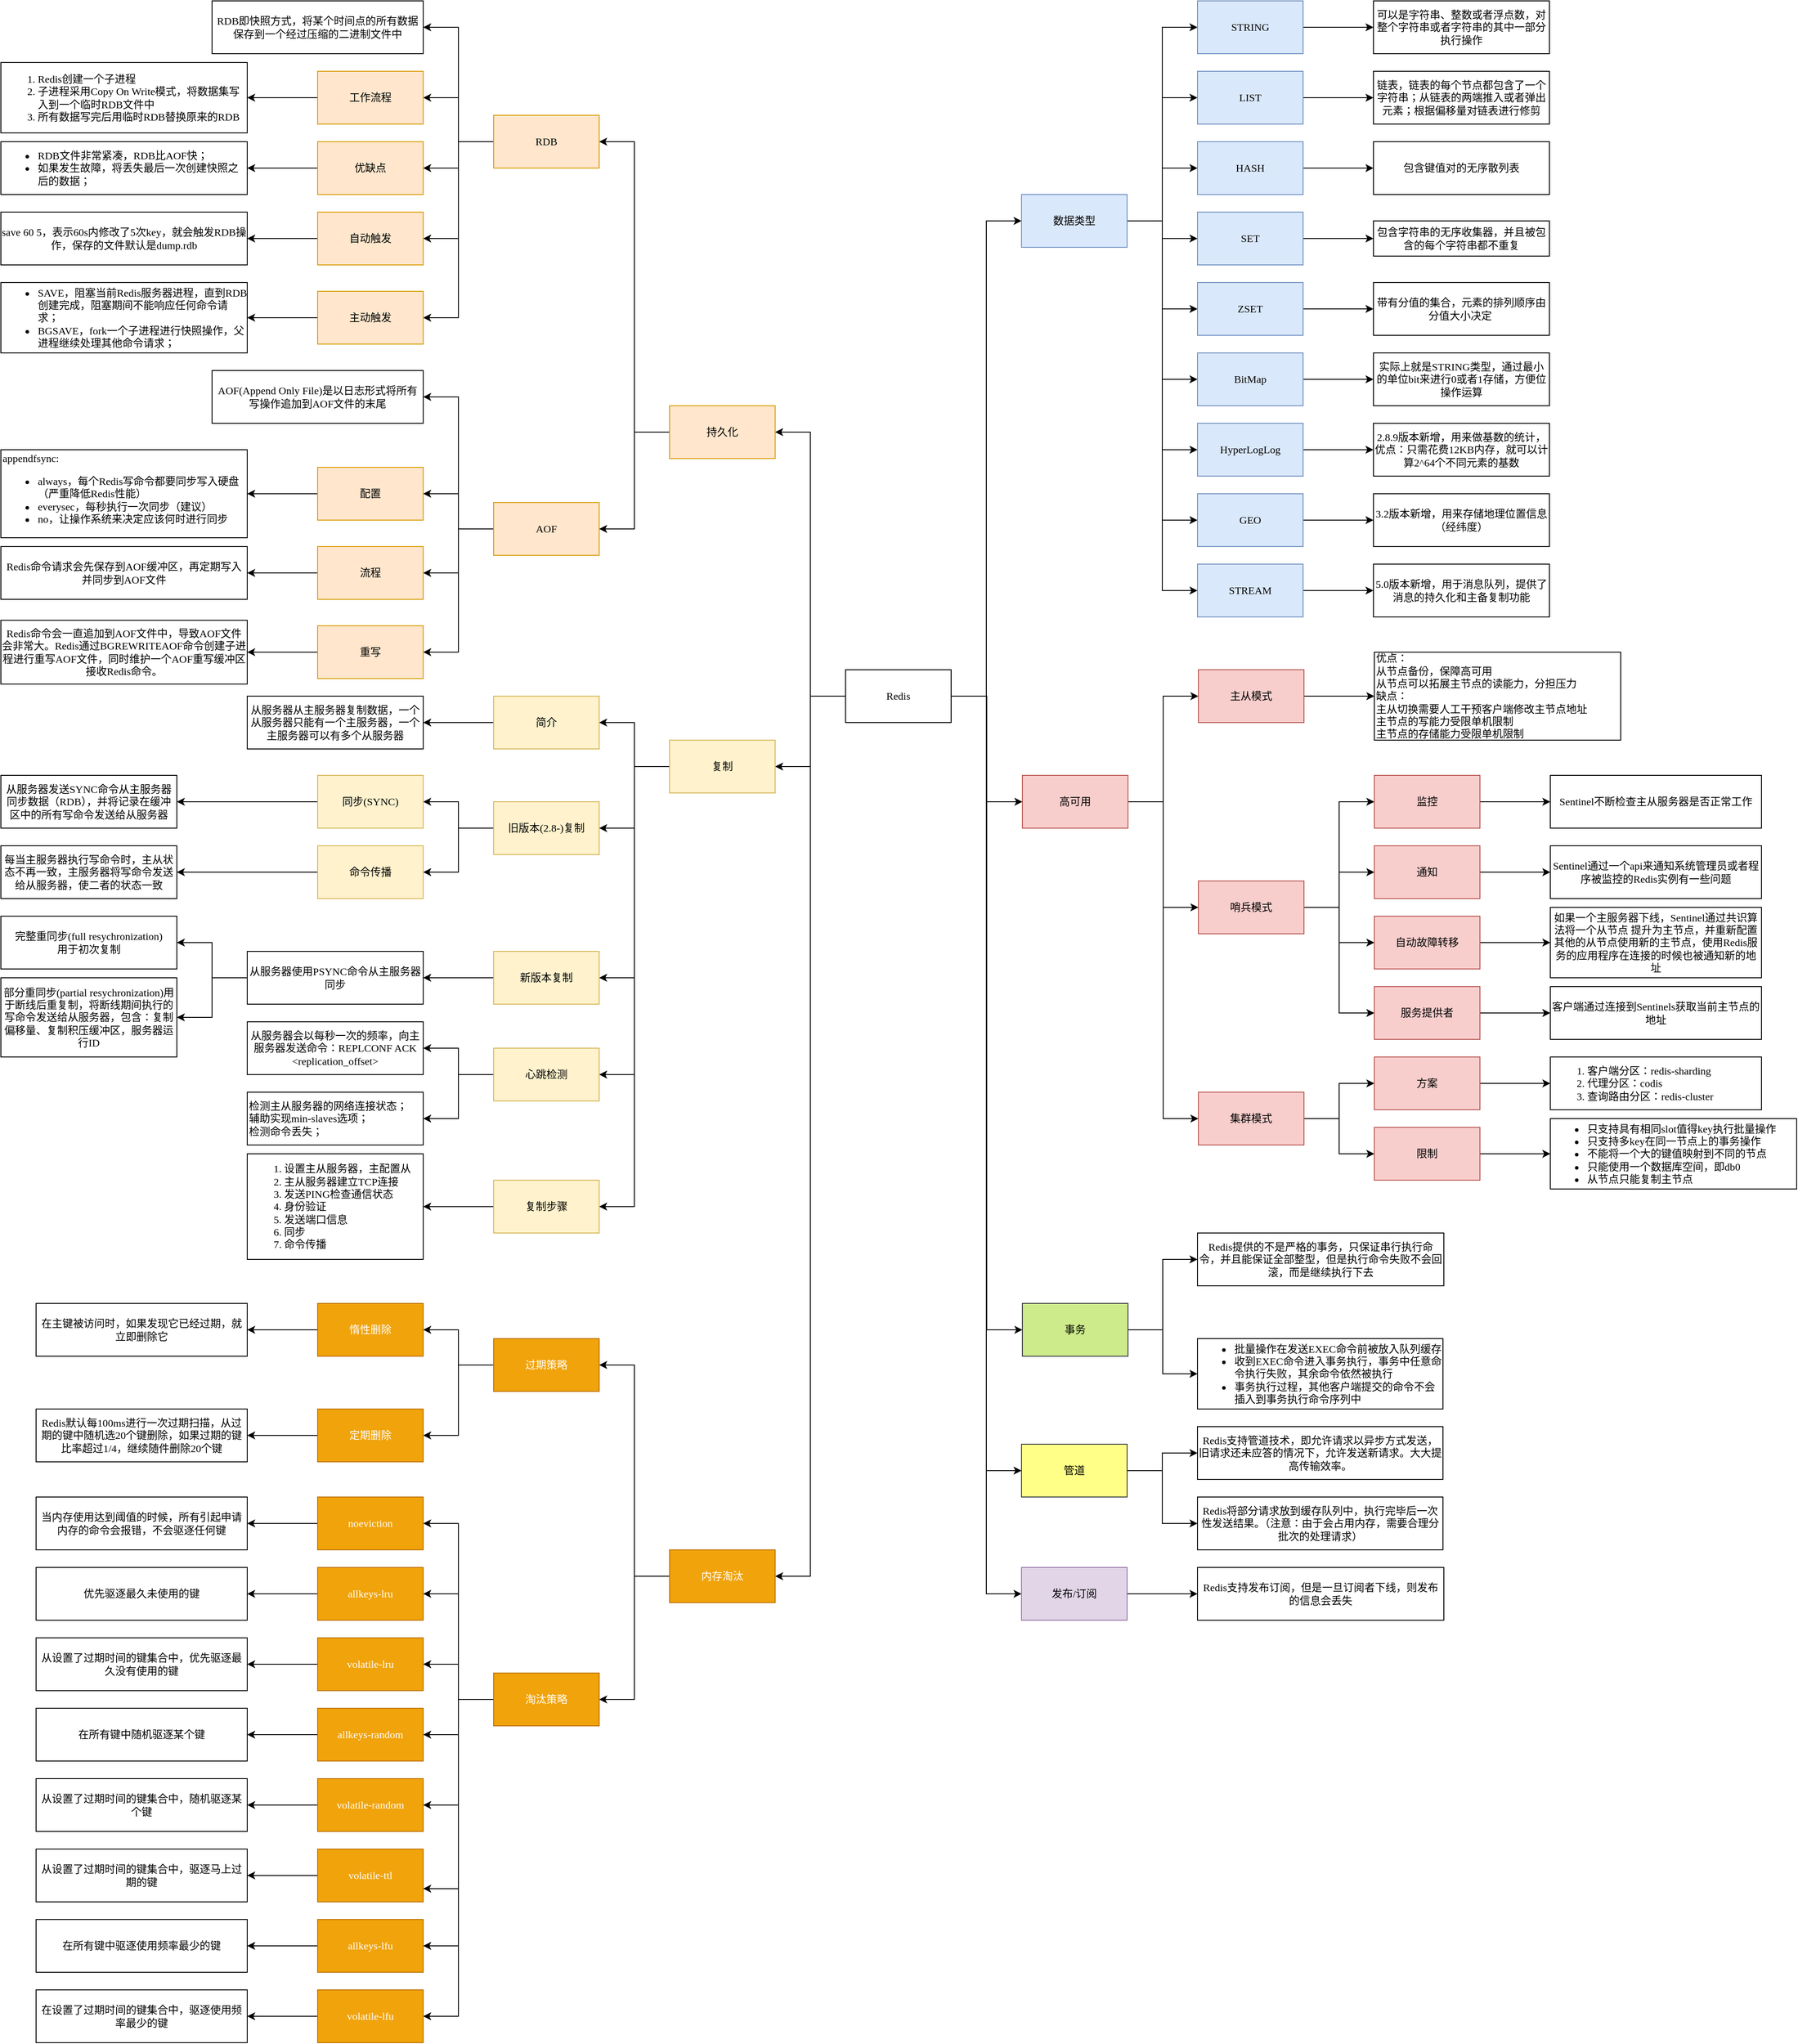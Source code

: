 <mxfile version="13.2.4" type="device"><diagram id="1_zxHdQCsSJALXsvjYeS" name="第 1 页"><mxGraphModel dx="1883" dy="1647" grid="1" gridSize="10" guides="1" tooltips="1" connect="1" arrows="1" fold="1" page="1" pageScale="1" pageWidth="827" pageHeight="1169" math="0" shadow="0"><root><mxCell id="0"/><mxCell id="1" parent="0"/><mxCell id="n1HB3zY-Lgdfz_40G8jA-3" value="" style="edgeStyle=orthogonalEdgeStyle;rounded=0;orthogonalLoop=1;jettySize=auto;html=1;fontFamily=Comic Sans MS;entryX=0;entryY=0.5;entryDx=0;entryDy=0;" edge="1" parent="1" source="n1HB3zY-Lgdfz_40G8jA-1" target="n1HB3zY-Lgdfz_40G8jA-2"><mxGeometry relative="1" as="geometry"/></mxCell><mxCell id="n1HB3zY-Lgdfz_40G8jA-24" value="" style="edgeStyle=orthogonalEdgeStyle;rounded=0;orthogonalLoop=1;jettySize=auto;html=1;fontFamily=Comic Sans MS;entryX=0;entryY=0.5;entryDx=0;entryDy=0;exitX=1;exitY=0.5;exitDx=0;exitDy=0;" edge="1" parent="1" source="n1HB3zY-Lgdfz_40G8jA-1" target="n1HB3zY-Lgdfz_40G8jA-23"><mxGeometry relative="1" as="geometry"><mxPoint x="160" y="340" as="sourcePoint"/></mxGeometry></mxCell><mxCell id="n1HB3zY-Lgdfz_40G8jA-32" value="" style="edgeStyle=orthogonalEdgeStyle;rounded=0;orthogonalLoop=1;jettySize=auto;html=1;fontFamily=Comic Sans MS;entryX=1;entryY=0.5;entryDx=0;entryDy=0;" edge="1" parent="1" source="n1HB3zY-Lgdfz_40G8jA-1" target="n1HB3zY-Lgdfz_40G8jA-31"><mxGeometry relative="1" as="geometry"/></mxCell><mxCell id="n1HB3zY-Lgdfz_40G8jA-38" value="" style="edgeStyle=orthogonalEdgeStyle;rounded=0;orthogonalLoop=1;jettySize=auto;html=1;fontFamily=Comic Sans MS;entryX=1;entryY=0.5;entryDx=0;entryDy=0;exitX=0;exitY=0.5;exitDx=0;exitDy=0;" edge="1" parent="1" source="n1HB3zY-Lgdfz_40G8jA-1" target="n1HB3zY-Lgdfz_40G8jA-37"><mxGeometry relative="1" as="geometry"><mxPoint x="160" y="340" as="sourcePoint"/></mxGeometry></mxCell><mxCell id="n1HB3zY-Lgdfz_40G8jA-44" value="" style="edgeStyle=orthogonalEdgeStyle;rounded=0;orthogonalLoop=1;jettySize=auto;html=1;fontFamily=Comic Sans MS;entryX=0;entryY=0.5;entryDx=0;entryDy=0;" edge="1" parent="1" source="n1HB3zY-Lgdfz_40G8jA-1" target="n1HB3zY-Lgdfz_40G8jA-43"><mxGeometry relative="1" as="geometry"/></mxCell><mxCell id="n1HB3zY-Lgdfz_40G8jA-46" value="" style="edgeStyle=orthogonalEdgeStyle;rounded=0;orthogonalLoop=1;jettySize=auto;html=1;fontFamily=Comic Sans MS;entryX=0;entryY=0.5;entryDx=0;entryDy=0;" edge="1" parent="1" source="n1HB3zY-Lgdfz_40G8jA-1" target="n1HB3zY-Lgdfz_40G8jA-45"><mxGeometry relative="1" as="geometry"/></mxCell><mxCell id="n1HB3zY-Lgdfz_40G8jA-48" value="" style="edgeStyle=orthogonalEdgeStyle;rounded=0;orthogonalLoop=1;jettySize=auto;html=1;fontFamily=Comic Sans MS;entryX=0;entryY=0.5;entryDx=0;entryDy=0;exitX=1;exitY=0.5;exitDx=0;exitDy=0;" edge="1" parent="1" source="n1HB3zY-Lgdfz_40G8jA-1" target="n1HB3zY-Lgdfz_40G8jA-47"><mxGeometry relative="1" as="geometry"><mxPoint x="160" y="340" as="sourcePoint"/></mxGeometry></mxCell><mxCell id="n1HB3zY-Lgdfz_40G8jA-80" value="" style="edgeStyle=orthogonalEdgeStyle;rounded=0;orthogonalLoop=1;jettySize=auto;html=1;fontFamily=Comic Sans MS;entryX=1;entryY=0.5;entryDx=0;entryDy=0;exitX=0;exitY=0.5;exitDx=0;exitDy=0;" edge="1" parent="1" source="n1HB3zY-Lgdfz_40G8jA-1" target="n1HB3zY-Lgdfz_40G8jA-79"><mxGeometry relative="1" as="geometry"><mxPoint x="160" y="340" as="sourcePoint"/></mxGeometry></mxCell><UserObject label="Redis" treeRoot="1" id="n1HB3zY-Lgdfz_40G8jA-1"><mxCell style="whiteSpace=wrap;html=1;align=center;treeFolding=1;treeMoving=1;newEdgeStyle={&quot;edgeStyle&quot;:&quot;elbowEdgeStyle&quot;,&quot;startArrow&quot;:&quot;none&quot;,&quot;endArrow&quot;:&quot;none&quot;};fontFamily=Comic Sans MS;" vertex="1" parent="1"><mxGeometry x="160" y="160" width="120" height="60" as="geometry"/></mxCell></UserObject><mxCell id="n1HB3zY-Lgdfz_40G8jA-82" value="" style="edgeStyle=orthogonalEdgeStyle;rounded=0;orthogonalLoop=1;jettySize=auto;html=1;fontFamily=Comic Sans MS;exitX=0;exitY=0.5;exitDx=0;exitDy=0;" edge="1" parent="1" source="n1HB3zY-Lgdfz_40G8jA-83" target="n1HB3zY-Lgdfz_40G8jA-81"><mxGeometry relative="1" as="geometry"><mxPoint x="-240" y="220" as="sourcePoint"/></mxGeometry></mxCell><mxCell id="n1HB3zY-Lgdfz_40G8jA-84" value="" style="edgeStyle=orthogonalEdgeStyle;rounded=0;orthogonalLoop=1;jettySize=auto;html=1;fontFamily=Comic Sans MS;" edge="1" parent="1" source="n1HB3zY-Lgdfz_40G8jA-79" target="n1HB3zY-Lgdfz_40G8jA-83"><mxGeometry relative="1" as="geometry"/></mxCell><mxCell id="n1HB3zY-Lgdfz_40G8jA-86" value="" style="edgeStyle=orthogonalEdgeStyle;rounded=0;orthogonalLoop=1;jettySize=auto;html=1;fontFamily=Comic Sans MS;entryX=1;entryY=0.5;entryDx=0;entryDy=0;" edge="1" parent="1" source="n1HB3zY-Lgdfz_40G8jA-79" target="n1HB3zY-Lgdfz_40G8jA-85"><mxGeometry relative="1" as="geometry"/></mxCell><mxCell id="n1HB3zY-Lgdfz_40G8jA-90" value="" style="edgeStyle=orthogonalEdgeStyle;rounded=0;orthogonalLoop=1;jettySize=auto;html=1;fontFamily=Comic Sans MS;entryX=1;entryY=0.5;entryDx=0;entryDy=0;" edge="1" parent="1" source="n1HB3zY-Lgdfz_40G8jA-79" target="n1HB3zY-Lgdfz_40G8jA-89"><mxGeometry relative="1" as="geometry"/></mxCell><mxCell id="n1HB3zY-Lgdfz_40G8jA-98" value="" style="edgeStyle=orthogonalEdgeStyle;rounded=0;orthogonalLoop=1;jettySize=auto;html=1;fontFamily=Comic Sans MS;entryX=1;entryY=0.5;entryDx=0;entryDy=0;" edge="1" parent="1" source="n1HB3zY-Lgdfz_40G8jA-79" target="n1HB3zY-Lgdfz_40G8jA-97"><mxGeometry relative="1" as="geometry"/></mxCell><mxCell id="n1HB3zY-Lgdfz_40G8jA-102" value="" style="edgeStyle=orthogonalEdgeStyle;rounded=0;orthogonalLoop=1;jettySize=auto;html=1;fontFamily=Comic Sans MS;entryX=1;entryY=0.5;entryDx=0;entryDy=0;" edge="1" parent="1" source="n1HB3zY-Lgdfz_40G8jA-79" target="n1HB3zY-Lgdfz_40G8jA-101"><mxGeometry relative="1" as="geometry"/></mxCell><UserObject label="复制" treeRoot="1" id="n1HB3zY-Lgdfz_40G8jA-79"><mxCell style="whiteSpace=wrap;html=1;align=center;treeFolding=1;treeMoving=1;newEdgeStyle={&quot;edgeStyle&quot;:&quot;elbowEdgeStyle&quot;,&quot;startArrow&quot;:&quot;none&quot;,&quot;endArrow&quot;:&quot;none&quot;};fontFamily=Comic Sans MS;fillColor=#fff2cc;strokeColor=#d6b656;" vertex="1" parent="1"><mxGeometry x="-40" y="240" width="120" height="60" as="geometry"/></mxCell></UserObject><mxCell id="n1HB3zY-Lgdfz_40G8jA-104" value="" style="edgeStyle=orthogonalEdgeStyle;rounded=0;orthogonalLoop=1;jettySize=auto;html=1;fontFamily=Comic Sans MS;" edge="1" parent="1" source="n1HB3zY-Lgdfz_40G8jA-101" target="n1HB3zY-Lgdfz_40G8jA-103"><mxGeometry relative="1" as="geometry"/></mxCell><UserObject label="复制步骤" treeRoot="1" id="n1HB3zY-Lgdfz_40G8jA-101"><mxCell style="whiteSpace=wrap;html=1;align=center;treeFolding=1;treeMoving=1;newEdgeStyle={&quot;edgeStyle&quot;:&quot;elbowEdgeStyle&quot;,&quot;startArrow&quot;:&quot;none&quot;,&quot;endArrow&quot;:&quot;none&quot;};fontFamily=Comic Sans MS;fillColor=#fff2cc;strokeColor=#d6b656;" vertex="1" parent="1"><mxGeometry x="-240" y="740" width="120" height="60" as="geometry"/></mxCell></UserObject><UserObject label="&lt;ol&gt;&lt;li&gt;设置主从服务器，主配置从&amp;nbsp;&lt;/li&gt;&lt;li&gt;主从服务器建立TCP连接&lt;/li&gt;&lt;li&gt;发送PING检查通信状态&lt;/li&gt;&lt;li&gt;身份验证&lt;/li&gt;&lt;li&gt;发送端口信息&lt;/li&gt;&lt;li&gt;同步&lt;/li&gt;&lt;li&gt;命令传播&lt;/li&gt;&lt;/ol&gt;" treeRoot="1" id="n1HB3zY-Lgdfz_40G8jA-103"><mxCell style="whiteSpace=wrap;html=1;align=left;treeFolding=1;treeMoving=1;newEdgeStyle={&quot;edgeStyle&quot;:&quot;elbowEdgeStyle&quot;,&quot;startArrow&quot;:&quot;none&quot;,&quot;endArrow&quot;:&quot;none&quot;};fontFamily=Comic Sans MS;" vertex="1" parent="1"><mxGeometry x="-520" y="710" width="200" height="120" as="geometry"/></mxCell></UserObject><mxCell id="n1HB3zY-Lgdfz_40G8jA-100" value="" style="edgeStyle=orthogonalEdgeStyle;rounded=0;orthogonalLoop=1;jettySize=auto;html=1;fontFamily=Comic Sans MS;" edge="1" parent="1" source="n1HB3zY-Lgdfz_40G8jA-97" target="n1HB3zY-Lgdfz_40G8jA-99"><mxGeometry relative="1" as="geometry"/></mxCell><mxCell id="n1HB3zY-Lgdfz_40G8jA-186" value="" style="edgeStyle=orthogonalEdgeStyle;rounded=0;orthogonalLoop=1;jettySize=auto;html=1;fontFamily=Comic Sans MS;entryX=1;entryY=0.5;entryDx=0;entryDy=0;" edge="1" parent="1" source="n1HB3zY-Lgdfz_40G8jA-97" target="n1HB3zY-Lgdfz_40G8jA-185"><mxGeometry relative="1" as="geometry"/></mxCell><UserObject label="心跳检测" treeRoot="1" id="n1HB3zY-Lgdfz_40G8jA-97"><mxCell style="whiteSpace=wrap;html=1;align=center;treeFolding=1;treeMoving=1;newEdgeStyle={&quot;edgeStyle&quot;:&quot;elbowEdgeStyle&quot;,&quot;startArrow&quot;:&quot;none&quot;,&quot;endArrow&quot;:&quot;none&quot;};fontFamily=Comic Sans MS;fillColor=#fff2cc;strokeColor=#d6b656;" vertex="1" parent="1"><mxGeometry x="-240" y="590" width="120" height="60" as="geometry"/></mxCell></UserObject><UserObject label="&lt;span&gt;检测主从服务器的网络连接状态；&lt;br&gt;&lt;/span&gt;辅助实现min-slaves选项；&lt;br&gt;检测命令丢失；" treeRoot="1" id="n1HB3zY-Lgdfz_40G8jA-185"><mxCell style="whiteSpace=wrap;html=1;align=left;treeFolding=1;treeMoving=1;newEdgeStyle={&quot;edgeStyle&quot;:&quot;elbowEdgeStyle&quot;,&quot;startArrow&quot;:&quot;none&quot;,&quot;endArrow&quot;:&quot;none&quot;};fontFamily=Comic Sans MS;" vertex="1" parent="1"><mxGeometry x="-520" y="640" width="200" height="60" as="geometry"/></mxCell></UserObject><UserObject label="从服务器会以每秒一次的频率，向主服务器发送命令：REPLCONF ACK &amp;lt;replication_offset&amp;gt;" treeRoot="1" id="n1HB3zY-Lgdfz_40G8jA-99"><mxCell style="whiteSpace=wrap;html=1;align=center;treeFolding=1;treeMoving=1;newEdgeStyle={&quot;edgeStyle&quot;:&quot;elbowEdgeStyle&quot;,&quot;startArrow&quot;:&quot;none&quot;,&quot;endArrow&quot;:&quot;none&quot;};fontFamily=Comic Sans MS;" vertex="1" parent="1"><mxGeometry x="-520" y="560" width="200" height="60" as="geometry"/></mxCell></UserObject><mxCell id="n1HB3zY-Lgdfz_40G8jA-92" value="" style="edgeStyle=orthogonalEdgeStyle;rounded=0;orthogonalLoop=1;jettySize=auto;html=1;fontFamily=Comic Sans MS;" edge="1" parent="1" source="n1HB3zY-Lgdfz_40G8jA-89" target="n1HB3zY-Lgdfz_40G8jA-91"><mxGeometry relative="1" as="geometry"/></mxCell><UserObject label="新版本复制" treeRoot="1" id="n1HB3zY-Lgdfz_40G8jA-89"><mxCell style="whiteSpace=wrap;html=1;align=center;treeFolding=1;treeMoving=1;newEdgeStyle={&quot;edgeStyle&quot;:&quot;elbowEdgeStyle&quot;,&quot;startArrow&quot;:&quot;none&quot;,&quot;endArrow&quot;:&quot;none&quot;};fontFamily=Comic Sans MS;fillColor=#fff2cc;strokeColor=#d6b656;" vertex="1" parent="1"><mxGeometry x="-240" y="480" width="120" height="60" as="geometry"/></mxCell></UserObject><mxCell id="n1HB3zY-Lgdfz_40G8jA-94" value="" style="edgeStyle=orthogonalEdgeStyle;rounded=0;orthogonalLoop=1;jettySize=auto;html=1;fontFamily=Comic Sans MS;entryX=1;entryY=0.5;entryDx=0;entryDy=0;" edge="1" parent="1" source="n1HB3zY-Lgdfz_40G8jA-91" target="n1HB3zY-Lgdfz_40G8jA-93"><mxGeometry relative="1" as="geometry"/></mxCell><mxCell id="n1HB3zY-Lgdfz_40G8jA-96" value="" style="edgeStyle=orthogonalEdgeStyle;rounded=0;orthogonalLoop=1;jettySize=auto;html=1;fontFamily=Comic Sans MS;entryX=1;entryY=0.5;entryDx=0;entryDy=0;" edge="1" parent="1" source="n1HB3zY-Lgdfz_40G8jA-91" target="n1HB3zY-Lgdfz_40G8jA-95"><mxGeometry relative="1" as="geometry"/></mxCell><UserObject label="从服务器使用PSYNC命令从主服务器同步" treeRoot="1" id="n1HB3zY-Lgdfz_40G8jA-91"><mxCell style="whiteSpace=wrap;html=1;align=center;treeFolding=1;treeMoving=1;newEdgeStyle={&quot;edgeStyle&quot;:&quot;elbowEdgeStyle&quot;,&quot;startArrow&quot;:&quot;none&quot;,&quot;endArrow&quot;:&quot;none&quot;};fontFamily=Comic Sans MS;" vertex="1" parent="1"><mxGeometry x="-520" y="480" width="200" height="60" as="geometry"/></mxCell></UserObject><UserObject label="部分重同步(partial resychronization)用于断线后重复制，将断线期间执行的写命令发送给从服务器，包含：复制偏移量、复制积压缓冲区，服务器运行ID" treeRoot="1" id="n1HB3zY-Lgdfz_40G8jA-95"><mxCell style="whiteSpace=wrap;html=1;align=center;treeFolding=1;treeMoving=1;newEdgeStyle={&quot;edgeStyle&quot;:&quot;elbowEdgeStyle&quot;,&quot;startArrow&quot;:&quot;none&quot;,&quot;endArrow&quot;:&quot;none&quot;};fontFamily=Comic Sans MS;" vertex="1" parent="1"><mxGeometry x="-800" y="510" width="200" height="90" as="geometry"/></mxCell></UserObject><UserObject label="完整重同步(full resychronization)&lt;br&gt;用于初次复制" treeRoot="1" id="n1HB3zY-Lgdfz_40G8jA-93"><mxCell style="whiteSpace=wrap;html=1;align=center;treeFolding=1;treeMoving=1;newEdgeStyle={&quot;edgeStyle&quot;:&quot;elbowEdgeStyle&quot;,&quot;startArrow&quot;:&quot;none&quot;,&quot;endArrow&quot;:&quot;none&quot;};fontFamily=Comic Sans MS;" vertex="1" parent="1"><mxGeometry x="-800" y="440" width="200" height="60" as="geometry"/></mxCell></UserObject><mxCell id="n1HB3zY-Lgdfz_40G8jA-179" value="" style="edgeStyle=orthogonalEdgeStyle;rounded=0;orthogonalLoop=1;jettySize=auto;html=1;fontFamily=Comic Sans MS;" edge="1" parent="1" source="n1HB3zY-Lgdfz_40G8jA-85" target="n1HB3zY-Lgdfz_40G8jA-178"><mxGeometry relative="1" as="geometry"/></mxCell><mxCell id="n1HB3zY-Lgdfz_40G8jA-181" style="edgeStyle=orthogonalEdgeStyle;rounded=0;orthogonalLoop=1;jettySize=auto;html=1;entryX=1;entryY=0.5;entryDx=0;entryDy=0;fontFamily=Comic Sans MS;" edge="1" parent="1" source="n1HB3zY-Lgdfz_40G8jA-85" target="n1HB3zY-Lgdfz_40G8jA-180"><mxGeometry relative="1" as="geometry"/></mxCell><UserObject label="旧版本(2.8-)复制" treeRoot="1" id="n1HB3zY-Lgdfz_40G8jA-85"><mxCell style="whiteSpace=wrap;html=1;align=center;treeFolding=1;treeMoving=1;newEdgeStyle={&quot;edgeStyle&quot;:&quot;elbowEdgeStyle&quot;,&quot;startArrow&quot;:&quot;none&quot;,&quot;endArrow&quot;:&quot;none&quot;};fontFamily=Comic Sans MS;fillColor=#fff2cc;strokeColor=#d6b656;" vertex="1" parent="1"><mxGeometry x="-240" y="310" width="120" height="60" as="geometry"/></mxCell></UserObject><mxCell id="n1HB3zY-Lgdfz_40G8jA-182" style="edgeStyle=orthogonalEdgeStyle;rounded=0;orthogonalLoop=1;jettySize=auto;html=1;exitX=0;exitY=0.5;exitDx=0;exitDy=0;entryX=1;entryY=0.5;entryDx=0;entryDy=0;fontFamily=Comic Sans MS;" edge="1" parent="1" source="n1HB3zY-Lgdfz_40G8jA-178" target="n1HB3zY-Lgdfz_40G8jA-87"><mxGeometry relative="1" as="geometry"/></mxCell><UserObject label="同步(SYNC)" treeRoot="1" id="n1HB3zY-Lgdfz_40G8jA-178"><mxCell style="whiteSpace=wrap;html=1;align=center;treeFolding=1;treeMoving=1;newEdgeStyle={&quot;edgeStyle&quot;:&quot;elbowEdgeStyle&quot;,&quot;startArrow&quot;:&quot;none&quot;,&quot;endArrow&quot;:&quot;none&quot;};fontFamily=Comic Sans MS;fillColor=#fff2cc;strokeColor=#d6b656;" vertex="1" parent="1"><mxGeometry x="-440" y="280" width="120" height="60" as="geometry"/></mxCell></UserObject><UserObject label="从服务器发送SYNC命令从主服务器同步数据（RDB），并将记录在缓冲区中的所有写命令发送给从服务器" treeRoot="1" id="n1HB3zY-Lgdfz_40G8jA-87"><mxCell style="whiteSpace=wrap;html=1;align=center;treeFolding=1;treeMoving=1;newEdgeStyle={&quot;edgeStyle&quot;:&quot;elbowEdgeStyle&quot;,&quot;startArrow&quot;:&quot;none&quot;,&quot;endArrow&quot;:&quot;none&quot;};fontFamily=Comic Sans MS;" vertex="1" parent="1"><mxGeometry x="-800" y="280" width="200" height="60" as="geometry"/></mxCell></UserObject><UserObject label="简介" treeRoot="1" id="n1HB3zY-Lgdfz_40G8jA-83"><mxCell style="whiteSpace=wrap;html=1;align=center;treeFolding=1;treeMoving=1;newEdgeStyle={&quot;edgeStyle&quot;:&quot;elbowEdgeStyle&quot;,&quot;startArrow&quot;:&quot;none&quot;,&quot;endArrow&quot;:&quot;none&quot;};fontFamily=Comic Sans MS;fillColor=#fff2cc;strokeColor=#d6b656;" vertex="1" parent="1"><mxGeometry x="-240" y="190" width="120" height="60" as="geometry"/></mxCell></UserObject><UserObject label="从服务器从主服务器复制数据，一个从服务器只能有一个主服务器，一个主服务器可以有多个从服务器" treeRoot="1" id="n1HB3zY-Lgdfz_40G8jA-81"><mxCell style="whiteSpace=wrap;html=1;align=center;treeFolding=1;treeMoving=1;newEdgeStyle={&quot;edgeStyle&quot;:&quot;elbowEdgeStyle&quot;,&quot;startArrow&quot;:&quot;none&quot;,&quot;endArrow&quot;:&quot;none&quot;};fontFamily=Comic Sans MS;" vertex="1" parent="1"><mxGeometry x="-520" y="190" width="200" height="60" as="geometry"/></mxCell></UserObject><mxCell id="n1HB3zY-Lgdfz_40G8jA-222" value="" style="edgeStyle=orthogonalEdgeStyle;rounded=0;orthogonalLoop=1;jettySize=auto;html=1;fontFamily=Comic Sans MS;" edge="1" parent="1" source="n1HB3zY-Lgdfz_40G8jA-47" target="n1HB3zY-Lgdfz_40G8jA-221"><mxGeometry relative="1" as="geometry"/></mxCell><mxCell id="n1HB3zY-Lgdfz_40G8jA-225" style="edgeStyle=orthogonalEdgeStyle;rounded=0;orthogonalLoop=1;jettySize=auto;html=1;exitX=1;exitY=0.5;exitDx=0;exitDy=0;entryX=0;entryY=0.5;entryDx=0;entryDy=0;fontFamily=Comic Sans MS;" edge="1" parent="1" source="n1HB3zY-Lgdfz_40G8jA-47" target="n1HB3zY-Lgdfz_40G8jA-224"><mxGeometry relative="1" as="geometry"/></mxCell><UserObject label="管道" treeRoot="1" id="n1HB3zY-Lgdfz_40G8jA-47"><mxCell style="whiteSpace=wrap;html=1;align=center;treeFolding=1;treeMoving=1;newEdgeStyle={&quot;edgeStyle&quot;:&quot;elbowEdgeStyle&quot;,&quot;startArrow&quot;:&quot;none&quot;,&quot;endArrow&quot;:&quot;none&quot;};fontFamily=Comic Sans MS;fillColor=#ffff88;strokeColor=#36393d;" vertex="1" parent="1"><mxGeometry x="360" y="1040" width="120" height="60" as="geometry"/></mxCell></UserObject><UserObject label="Redis支持管道技术，即允许请求以异步方式发送，旧请求还未应答的情况下，允许发送新请求。大大提高传输效率。" treeRoot="1" id="n1HB3zY-Lgdfz_40G8jA-221"><mxCell style="whiteSpace=wrap;html=1;align=center;treeFolding=1;treeMoving=1;newEdgeStyle={&quot;edgeStyle&quot;:&quot;elbowEdgeStyle&quot;,&quot;startArrow&quot;:&quot;none&quot;,&quot;endArrow&quot;:&quot;none&quot;};fontFamily=Comic Sans MS;" vertex="1" parent="1"><mxGeometry x="560" y="1020" width="279" height="60" as="geometry"/></mxCell></UserObject><mxCell id="n1HB3zY-Lgdfz_40G8jA-218" value="" style="edgeStyle=orthogonalEdgeStyle;rounded=0;orthogonalLoop=1;jettySize=auto;html=1;fontFamily=Comic Sans MS;entryX=0;entryY=0.5;entryDx=0;entryDy=0;" edge="1" parent="1" source="n1HB3zY-Lgdfz_40G8jA-45" target="n1HB3zY-Lgdfz_40G8jA-217"><mxGeometry relative="1" as="geometry"/></mxCell><mxCell id="n1HB3zY-Lgdfz_40G8jA-220" value="" style="edgeStyle=orthogonalEdgeStyle;rounded=0;orthogonalLoop=1;jettySize=auto;html=1;fontFamily=Comic Sans MS;" edge="1" parent="1" source="n1HB3zY-Lgdfz_40G8jA-45" target="n1HB3zY-Lgdfz_40G8jA-219"><mxGeometry relative="1" as="geometry"/></mxCell><UserObject label="事务" treeRoot="1" id="n1HB3zY-Lgdfz_40G8jA-45"><mxCell style="whiteSpace=wrap;html=1;align=center;treeFolding=1;treeMoving=1;newEdgeStyle={&quot;edgeStyle&quot;:&quot;elbowEdgeStyle&quot;,&quot;startArrow&quot;:&quot;none&quot;,&quot;endArrow&quot;:&quot;none&quot;};fontFamily=Comic Sans MS;fillColor=#cdeb8b;strokeColor=#36393d;" vertex="1" parent="1"><mxGeometry x="361" y="880" width="120" height="60" as="geometry"/></mxCell></UserObject><UserObject label="&lt;ul&gt;&lt;li&gt;批量操作在发送EXEC命令前被放入队列缓存&lt;/li&gt;&lt;li&gt;收到EXEC命令进入事务执行，事务中任意命令执行失败，其余命令依然被执行&lt;/li&gt;&lt;li&gt;事务执行过程，其他客户端提交的命令不会插入到事务执行命令序列中&lt;/li&gt;&lt;/ul&gt;" treeRoot="1" id="n1HB3zY-Lgdfz_40G8jA-219"><mxCell style="whiteSpace=wrap;html=1;align=left;treeFolding=1;treeMoving=1;newEdgeStyle={&quot;edgeStyle&quot;:&quot;elbowEdgeStyle&quot;,&quot;startArrow&quot;:&quot;none&quot;,&quot;endArrow&quot;:&quot;none&quot;};fontFamily=Comic Sans MS;" vertex="1" parent="1"><mxGeometry x="560" y="920" width="279" height="80" as="geometry"/></mxCell></UserObject><UserObject label="Redis提供的不是严格的事务，只保证串行执行命令，并且能保证全部整型，但是执行命令失败不会回滚，而是继续执行下去" treeRoot="1" id="n1HB3zY-Lgdfz_40G8jA-217"><mxCell style="whiteSpace=wrap;html=1;align=center;treeFolding=1;treeMoving=1;newEdgeStyle={&quot;edgeStyle&quot;:&quot;elbowEdgeStyle&quot;,&quot;startArrow&quot;:&quot;none&quot;,&quot;endArrow&quot;:&quot;none&quot;};fontFamily=Comic Sans MS;" vertex="1" parent="1"><mxGeometry x="560" y="800" width="280" height="60" as="geometry"/></mxCell></UserObject><mxCell id="n1HB3zY-Lgdfz_40G8jA-227" value="" style="edgeStyle=orthogonalEdgeStyle;rounded=0;orthogonalLoop=1;jettySize=auto;html=1;fontFamily=Comic Sans MS;" edge="1" parent="1" source="n1HB3zY-Lgdfz_40G8jA-43" target="n1HB3zY-Lgdfz_40G8jA-226"><mxGeometry relative="1" as="geometry"/></mxCell><UserObject label="发布/订阅" treeRoot="1" id="n1HB3zY-Lgdfz_40G8jA-43"><mxCell style="whiteSpace=wrap;html=1;align=center;treeFolding=1;treeMoving=1;newEdgeStyle={&quot;edgeStyle&quot;:&quot;elbowEdgeStyle&quot;,&quot;startArrow&quot;:&quot;none&quot;,&quot;endArrow&quot;:&quot;none&quot;};fontFamily=Comic Sans MS;fillColor=#e1d5e7;strokeColor=#9673a6;" vertex="1" parent="1"><mxGeometry x="360" y="1180" width="120" height="60" as="geometry"/></mxCell></UserObject><UserObject label="Redis支持发布订阅，但是一旦订阅者下线，则发布的信息会丢失" treeRoot="1" id="n1HB3zY-Lgdfz_40G8jA-226"><mxCell style="whiteSpace=wrap;html=1;align=center;treeFolding=1;treeMoving=1;newEdgeStyle={&quot;edgeStyle&quot;:&quot;elbowEdgeStyle&quot;,&quot;startArrow&quot;:&quot;none&quot;,&quot;endArrow&quot;:&quot;none&quot;};fontFamily=Comic Sans MS;" vertex="1" parent="1"><mxGeometry x="560" y="1180" width="280" height="60" as="geometry"/></mxCell></UserObject><mxCell id="n1HB3zY-Lgdfz_40G8jA-40" value="" style="edgeStyle=orthogonalEdgeStyle;rounded=0;orthogonalLoop=1;jettySize=auto;html=1;fontFamily=Comic Sans MS;entryX=1;entryY=0.5;entryDx=0;entryDy=0;" edge="1" parent="1" source="n1HB3zY-Lgdfz_40G8jA-37" target="n1HB3zY-Lgdfz_40G8jA-39"><mxGeometry relative="1" as="geometry"/></mxCell><mxCell id="n1HB3zY-Lgdfz_40G8jA-140" value="" style="edgeStyle=orthogonalEdgeStyle;rounded=0;orthogonalLoop=1;jettySize=auto;html=1;fontFamily=Comic Sans MS;entryX=1;entryY=0.5;entryDx=0;entryDy=0;" edge="1" parent="1" source="n1HB3zY-Lgdfz_40G8jA-37" target="n1HB3zY-Lgdfz_40G8jA-139"><mxGeometry relative="1" as="geometry"/></mxCell><UserObject label="内存淘汰" treeRoot="1" id="n1HB3zY-Lgdfz_40G8jA-37"><mxCell style="whiteSpace=wrap;html=1;align=center;treeFolding=1;treeMoving=1;newEdgeStyle={&quot;edgeStyle&quot;:&quot;elbowEdgeStyle&quot;,&quot;startArrow&quot;:&quot;none&quot;,&quot;endArrow&quot;:&quot;none&quot;};fontFamily=Comic Sans MS;fillColor=#f0a30a;strokeColor=#BD7000;fontColor=#ffffff;" vertex="1" parent="1"><mxGeometry x="-40" y="1160" width="120" height="60" as="geometry"/></mxCell></UserObject><mxCell id="n1HB3zY-Lgdfz_40G8jA-142" value="" style="edgeStyle=orthogonalEdgeStyle;rounded=0;orthogonalLoop=1;jettySize=auto;html=1;fontFamily=Comic Sans MS;" edge="1" parent="1" source="n1HB3zY-Lgdfz_40G8jA-139" target="n1HB3zY-Lgdfz_40G8jA-141"><mxGeometry relative="1" as="geometry"/></mxCell><mxCell id="n1HB3zY-Lgdfz_40G8jA-144" value="" style="edgeStyle=orthogonalEdgeStyle;rounded=0;orthogonalLoop=1;jettySize=auto;html=1;fontFamily=Comic Sans MS;entryX=1;entryY=0.5;entryDx=0;entryDy=0;" edge="1" parent="1" source="n1HB3zY-Lgdfz_40G8jA-139" target="n1HB3zY-Lgdfz_40G8jA-143"><mxGeometry relative="1" as="geometry"/></mxCell><UserObject label="过期策略" treeRoot="1" id="n1HB3zY-Lgdfz_40G8jA-139"><mxCell style="whiteSpace=wrap;html=1;align=center;treeFolding=1;treeMoving=1;newEdgeStyle={&quot;edgeStyle&quot;:&quot;elbowEdgeStyle&quot;,&quot;startArrow&quot;:&quot;none&quot;,&quot;endArrow&quot;:&quot;none&quot;};fontFamily=Comic Sans MS;fillColor=#f0a30a;strokeColor=#BD7000;fontColor=#ffffff;" vertex="1" parent="1"><mxGeometry x="-240" y="920" width="120" height="60" as="geometry"/></mxCell></UserObject><mxCell id="n1HB3zY-Lgdfz_40G8jA-148" value="" style="edgeStyle=orthogonalEdgeStyle;rounded=0;orthogonalLoop=1;jettySize=auto;html=1;fontFamily=Comic Sans MS;" edge="1" parent="1" source="n1HB3zY-Lgdfz_40G8jA-143" target="n1HB3zY-Lgdfz_40G8jA-147"><mxGeometry relative="1" as="geometry"/></mxCell><UserObject label="定期删除" treeRoot="1" id="n1HB3zY-Lgdfz_40G8jA-143"><mxCell style="whiteSpace=wrap;html=1;align=center;treeFolding=1;treeMoving=1;newEdgeStyle={&quot;edgeStyle&quot;:&quot;elbowEdgeStyle&quot;,&quot;startArrow&quot;:&quot;none&quot;,&quot;endArrow&quot;:&quot;none&quot;};fontFamily=Comic Sans MS;fillColor=#f0a30a;strokeColor=#BD7000;fontColor=#ffffff;" vertex="1" parent="1"><mxGeometry x="-440" y="1000" width="120" height="60" as="geometry"/></mxCell></UserObject><UserObject label="Redis默认每100ms进行一次过期扫描，从过期的键中随机选20个键删除，如果过期的键比率超过1/4，继续随件删除20个键" treeRoot="1" id="n1HB3zY-Lgdfz_40G8jA-147"><mxCell style="whiteSpace=wrap;html=1;align=center;treeFolding=1;treeMoving=1;newEdgeStyle={&quot;edgeStyle&quot;:&quot;elbowEdgeStyle&quot;,&quot;startArrow&quot;:&quot;none&quot;,&quot;endArrow&quot;:&quot;none&quot;};fontFamily=Comic Sans MS;" vertex="1" parent="1"><mxGeometry x="-760" y="1000" width="240" height="60" as="geometry"/></mxCell></UserObject><mxCell id="n1HB3zY-Lgdfz_40G8jA-146" value="" style="edgeStyle=orthogonalEdgeStyle;rounded=0;orthogonalLoop=1;jettySize=auto;html=1;fontFamily=Comic Sans MS;" edge="1" parent="1" source="n1HB3zY-Lgdfz_40G8jA-141" target="n1HB3zY-Lgdfz_40G8jA-145"><mxGeometry relative="1" as="geometry"/></mxCell><UserObject label="惰性删除" treeRoot="1" id="n1HB3zY-Lgdfz_40G8jA-141"><mxCell style="whiteSpace=wrap;html=1;align=center;treeFolding=1;treeMoving=1;newEdgeStyle={&quot;edgeStyle&quot;:&quot;elbowEdgeStyle&quot;,&quot;startArrow&quot;:&quot;none&quot;,&quot;endArrow&quot;:&quot;none&quot;};fontFamily=Comic Sans MS;fillColor=#f0a30a;strokeColor=#BD7000;fontColor=#ffffff;" vertex="1" parent="1"><mxGeometry x="-440" y="880" width="120" height="60" as="geometry"/></mxCell></UserObject><UserObject label="在主键被访问时，如果发现它已经过期，就立即删除它" treeRoot="1" id="n1HB3zY-Lgdfz_40G8jA-145"><mxCell style="whiteSpace=wrap;html=1;align=center;treeFolding=1;treeMoving=1;newEdgeStyle={&quot;edgeStyle&quot;:&quot;elbowEdgeStyle&quot;,&quot;startArrow&quot;:&quot;none&quot;,&quot;endArrow&quot;:&quot;none&quot;};fontFamily=Comic Sans MS;" vertex="1" parent="1"><mxGeometry x="-760" y="880" width="240" height="60" as="geometry"/></mxCell></UserObject><mxCell id="n1HB3zY-Lgdfz_40G8jA-42" value="" style="edgeStyle=orthogonalEdgeStyle;rounded=0;orthogonalLoop=1;jettySize=auto;html=1;fontFamily=Comic Sans MS;exitX=0;exitY=0.5;exitDx=0;exitDy=0;" edge="1" parent="1" source="n1HB3zY-Lgdfz_40G8jA-107" target="n1HB3zY-Lgdfz_40G8jA-41"><mxGeometry relative="1" as="geometry"><mxPoint x="-430" y="1150" as="sourcePoint"/></mxGeometry></mxCell><mxCell id="n1HB3zY-Lgdfz_40G8jA-106" value="" style="edgeStyle=orthogonalEdgeStyle;rounded=0;orthogonalLoop=1;jettySize=auto;html=1;fontFamily=Comic Sans MS;entryX=1;entryY=0.5;entryDx=0;entryDy=0;" edge="1" parent="1" source="n1HB3zY-Lgdfz_40G8jA-109" target="n1HB3zY-Lgdfz_40G8jA-105"><mxGeometry relative="1" as="geometry"><mxPoint x="-420" y="1250" as="sourcePoint"/></mxGeometry></mxCell><mxCell id="n1HB3zY-Lgdfz_40G8jA-108" value="" style="edgeStyle=orthogonalEdgeStyle;rounded=0;orthogonalLoop=1;jettySize=auto;html=1;fontFamily=Comic Sans MS;entryX=1;entryY=0.5;entryDx=0;entryDy=0;" edge="1" parent="1" source="n1HB3zY-Lgdfz_40G8jA-39" target="n1HB3zY-Lgdfz_40G8jA-107"><mxGeometry relative="1" as="geometry"/></mxCell><mxCell id="n1HB3zY-Lgdfz_40G8jA-110" value="" style="edgeStyle=orthogonalEdgeStyle;rounded=0;orthogonalLoop=1;jettySize=auto;html=1;fontFamily=Comic Sans MS;entryX=1;entryY=0.5;entryDx=0;entryDy=0;" edge="1" parent="1" source="n1HB3zY-Lgdfz_40G8jA-39" target="n1HB3zY-Lgdfz_40G8jA-109"><mxGeometry relative="1" as="geometry"/></mxCell><mxCell id="n1HB3zY-Lgdfz_40G8jA-112" value="" style="edgeStyle=orthogonalEdgeStyle;rounded=0;orthogonalLoop=1;jettySize=auto;html=1;fontFamily=Comic Sans MS;entryX=1;entryY=0.5;entryDx=0;entryDy=0;" edge="1" parent="1" source="n1HB3zY-Lgdfz_40G8jA-39" target="n1HB3zY-Lgdfz_40G8jA-111"><mxGeometry relative="1" as="geometry"/></mxCell><mxCell id="n1HB3zY-Lgdfz_40G8jA-116" value="" style="edgeStyle=orthogonalEdgeStyle;rounded=0;orthogonalLoop=1;jettySize=auto;html=1;fontFamily=Comic Sans MS;entryX=1;entryY=0.5;entryDx=0;entryDy=0;" edge="1" parent="1" source="n1HB3zY-Lgdfz_40G8jA-39" target="n1HB3zY-Lgdfz_40G8jA-115"><mxGeometry relative="1" as="geometry"/></mxCell><mxCell id="n1HB3zY-Lgdfz_40G8jA-120" value="" style="edgeStyle=orthogonalEdgeStyle;rounded=0;orthogonalLoop=1;jettySize=auto;html=1;fontFamily=Comic Sans MS;entryX=1;entryY=0.5;entryDx=0;entryDy=0;" edge="1" parent="1" source="n1HB3zY-Lgdfz_40G8jA-39" target="n1HB3zY-Lgdfz_40G8jA-119"><mxGeometry relative="1" as="geometry"/></mxCell><mxCell id="n1HB3zY-Lgdfz_40G8jA-125" value="" style="edgeStyle=orthogonalEdgeStyle;rounded=0;orthogonalLoop=1;jettySize=auto;html=1;fontFamily=Comic Sans MS;entryX=1;entryY=0.75;entryDx=0;entryDy=0;" edge="1" parent="1" source="n1HB3zY-Lgdfz_40G8jA-39" target="n1HB3zY-Lgdfz_40G8jA-124"><mxGeometry relative="1" as="geometry"/></mxCell><mxCell id="n1HB3zY-Lgdfz_40G8jA-129" value="" style="edgeStyle=orthogonalEdgeStyle;rounded=0;orthogonalLoop=1;jettySize=auto;html=1;fontFamily=Comic Sans MS;entryX=1;entryY=0.5;entryDx=0;entryDy=0;" edge="1" parent="1" source="n1HB3zY-Lgdfz_40G8jA-39" target="n1HB3zY-Lgdfz_40G8jA-128"><mxGeometry relative="1" as="geometry"/></mxCell><mxCell id="n1HB3zY-Lgdfz_40G8jA-133" value="" style="edgeStyle=orthogonalEdgeStyle;rounded=0;orthogonalLoop=1;jettySize=auto;html=1;fontFamily=Comic Sans MS;entryX=1;entryY=0.5;entryDx=0;entryDy=0;" edge="1" parent="1" source="n1HB3zY-Lgdfz_40G8jA-39" target="n1HB3zY-Lgdfz_40G8jA-132"><mxGeometry relative="1" as="geometry"/></mxCell><UserObject label="淘汰策略" treeRoot="1" id="n1HB3zY-Lgdfz_40G8jA-39"><mxCell style="whiteSpace=wrap;html=1;align=center;treeFolding=1;treeMoving=1;newEdgeStyle={&quot;edgeStyle&quot;:&quot;elbowEdgeStyle&quot;,&quot;startArrow&quot;:&quot;none&quot;,&quot;endArrow&quot;:&quot;none&quot;};fontFamily=Comic Sans MS;fillColor=#f0a30a;strokeColor=#BD7000;fontColor=#ffffff;" vertex="1" parent="1"><mxGeometry x="-240" y="1300" width="120" height="60" as="geometry"/></mxCell></UserObject><mxCell id="n1HB3zY-Lgdfz_40G8jA-135" value="" style="edgeStyle=orthogonalEdgeStyle;rounded=0;orthogonalLoop=1;jettySize=auto;html=1;fontFamily=Comic Sans MS;" edge="1" parent="1" source="n1HB3zY-Lgdfz_40G8jA-132" target="n1HB3zY-Lgdfz_40G8jA-134"><mxGeometry relative="1" as="geometry"/></mxCell><UserObject label="volatile-lfu" treeRoot="1" id="n1HB3zY-Lgdfz_40G8jA-132"><mxCell style="whiteSpace=wrap;html=1;align=center;treeFolding=1;treeMoving=1;newEdgeStyle={&quot;edgeStyle&quot;:&quot;elbowEdgeStyle&quot;,&quot;startArrow&quot;:&quot;none&quot;,&quot;endArrow&quot;:&quot;none&quot;};fontFamily=Comic Sans MS;fillColor=#f0a30a;strokeColor=#BD7000;fontColor=#ffffff;" vertex="1" parent="1"><mxGeometry x="-440" y="1660" width="120" height="60" as="geometry"/></mxCell></UserObject><UserObject label="在设置了过期时间的键集合中，驱逐使用频率最少的键" treeRoot="1" id="n1HB3zY-Lgdfz_40G8jA-134"><mxCell style="whiteSpace=wrap;html=1;align=center;treeFolding=1;treeMoving=1;newEdgeStyle={&quot;edgeStyle&quot;:&quot;elbowEdgeStyle&quot;,&quot;startArrow&quot;:&quot;none&quot;,&quot;endArrow&quot;:&quot;none&quot;};fontFamily=Comic Sans MS;" vertex="1" parent="1"><mxGeometry x="-760" y="1660" width="240" height="60" as="geometry"/></mxCell></UserObject><mxCell id="n1HB3zY-Lgdfz_40G8jA-131" value="" style="edgeStyle=orthogonalEdgeStyle;rounded=0;orthogonalLoop=1;jettySize=auto;html=1;fontFamily=Comic Sans MS;" edge="1" parent="1" source="n1HB3zY-Lgdfz_40G8jA-128" target="n1HB3zY-Lgdfz_40G8jA-130"><mxGeometry relative="1" as="geometry"/></mxCell><UserObject label="allkeys-lfu" treeRoot="1" id="n1HB3zY-Lgdfz_40G8jA-128"><mxCell style="whiteSpace=wrap;html=1;align=center;treeFolding=1;treeMoving=1;newEdgeStyle={&quot;edgeStyle&quot;:&quot;elbowEdgeStyle&quot;,&quot;startArrow&quot;:&quot;none&quot;,&quot;endArrow&quot;:&quot;none&quot;};fontFamily=Comic Sans MS;fillColor=#f0a30a;strokeColor=#BD7000;fontColor=#ffffff;" vertex="1" parent="1"><mxGeometry x="-440" y="1580" width="120" height="60" as="geometry"/></mxCell></UserObject><UserObject label="在所有键中驱逐使用频率最少的键" treeRoot="1" id="n1HB3zY-Lgdfz_40G8jA-130"><mxCell style="whiteSpace=wrap;html=1;align=center;treeFolding=1;treeMoving=1;newEdgeStyle={&quot;edgeStyle&quot;:&quot;elbowEdgeStyle&quot;,&quot;startArrow&quot;:&quot;none&quot;,&quot;endArrow&quot;:&quot;none&quot;};fontFamily=Comic Sans MS;" vertex="1" parent="1"><mxGeometry x="-760" y="1580" width="240" height="60" as="geometry"/></mxCell></UserObject><mxCell id="n1HB3zY-Lgdfz_40G8jA-127" value="" style="edgeStyle=orthogonalEdgeStyle;rounded=0;orthogonalLoop=1;jettySize=auto;html=1;fontFamily=Comic Sans MS;entryX=1;entryY=0.5;entryDx=0;entryDy=0;" edge="1" parent="1" source="n1HB3zY-Lgdfz_40G8jA-124" target="n1HB3zY-Lgdfz_40G8jA-126"><mxGeometry relative="1" as="geometry"/></mxCell><UserObject label="volatile-ttl" treeRoot="1" id="n1HB3zY-Lgdfz_40G8jA-124"><mxCell style="whiteSpace=wrap;html=1;align=center;treeFolding=1;treeMoving=1;newEdgeStyle={&quot;edgeStyle&quot;:&quot;elbowEdgeStyle&quot;,&quot;startArrow&quot;:&quot;none&quot;,&quot;endArrow&quot;:&quot;none&quot;};fontFamily=Comic Sans MS;fillColor=#f0a30a;strokeColor=#BD7000;fontColor=#ffffff;" vertex="1" parent="1"><mxGeometry x="-440" y="1500" width="120" height="60" as="geometry"/></mxCell></UserObject><UserObject label="从设置了过期时间的键集合中，驱逐马上过期的键" treeRoot="1" id="n1HB3zY-Lgdfz_40G8jA-126"><mxCell style="whiteSpace=wrap;html=1;align=center;treeFolding=1;treeMoving=1;newEdgeStyle={&quot;edgeStyle&quot;:&quot;elbowEdgeStyle&quot;,&quot;startArrow&quot;:&quot;none&quot;,&quot;endArrow&quot;:&quot;none&quot;};fontFamily=Comic Sans MS;" vertex="1" parent="1"><mxGeometry x="-760" y="1500" width="240" height="60" as="geometry"/></mxCell></UserObject><mxCell id="n1HB3zY-Lgdfz_40G8jA-123" value="" style="edgeStyle=orthogonalEdgeStyle;rounded=0;orthogonalLoop=1;jettySize=auto;html=1;fontFamily=Comic Sans MS;" edge="1" parent="1" source="n1HB3zY-Lgdfz_40G8jA-119" target="n1HB3zY-Lgdfz_40G8jA-122"><mxGeometry relative="1" as="geometry"/></mxCell><UserObject label="volatile-random" treeRoot="1" id="n1HB3zY-Lgdfz_40G8jA-119"><mxCell style="whiteSpace=wrap;html=1;align=center;treeFolding=1;treeMoving=1;newEdgeStyle={&quot;edgeStyle&quot;:&quot;elbowEdgeStyle&quot;,&quot;startArrow&quot;:&quot;none&quot;,&quot;endArrow&quot;:&quot;none&quot;};fontFamily=Comic Sans MS;fillColor=#f0a30a;strokeColor=#BD7000;fontColor=#ffffff;" vertex="1" parent="1"><mxGeometry x="-440" y="1420" width="120" height="60" as="geometry"/></mxCell></UserObject><UserObject label="从设置了过期时间的键集合中，随机驱逐某个键" treeRoot="1" id="n1HB3zY-Lgdfz_40G8jA-122"><mxCell style="whiteSpace=wrap;html=1;align=center;treeFolding=1;treeMoving=1;newEdgeStyle={&quot;edgeStyle&quot;:&quot;elbowEdgeStyle&quot;,&quot;startArrow&quot;:&quot;none&quot;,&quot;endArrow&quot;:&quot;none&quot;};fontFamily=Comic Sans MS;" vertex="1" parent="1"><mxGeometry x="-760" y="1420" width="240" height="60" as="geometry"/></mxCell></UserObject><mxCell id="n1HB3zY-Lgdfz_40G8jA-118" value="" style="edgeStyle=orthogonalEdgeStyle;rounded=0;orthogonalLoop=1;jettySize=auto;html=1;fontFamily=Comic Sans MS;entryX=1;entryY=0.5;entryDx=0;entryDy=0;" edge="1" parent="1" source="n1HB3zY-Lgdfz_40G8jA-115" target="n1HB3zY-Lgdfz_40G8jA-117"><mxGeometry relative="1" as="geometry"/></mxCell><UserObject label="volatile-lru" treeRoot="1" id="n1HB3zY-Lgdfz_40G8jA-115"><mxCell style="whiteSpace=wrap;html=1;align=center;treeFolding=1;treeMoving=1;newEdgeStyle={&quot;edgeStyle&quot;:&quot;elbowEdgeStyle&quot;,&quot;startArrow&quot;:&quot;none&quot;,&quot;endArrow&quot;:&quot;none&quot;};fontFamily=Comic Sans MS;fillColor=#f0a30a;strokeColor=#BD7000;fontColor=#ffffff;" vertex="1" parent="1"><mxGeometry x="-440" y="1260" width="120" height="60" as="geometry"/></mxCell></UserObject><UserObject label="从设置了过期时间的键集合中，优先驱逐最久没有使用的键" treeRoot="1" id="n1HB3zY-Lgdfz_40G8jA-117"><mxCell style="whiteSpace=wrap;html=1;align=center;treeFolding=1;treeMoving=1;newEdgeStyle={&quot;edgeStyle&quot;:&quot;elbowEdgeStyle&quot;,&quot;startArrow&quot;:&quot;none&quot;,&quot;endArrow&quot;:&quot;none&quot;};fontFamily=Comic Sans MS;" vertex="1" parent="1"><mxGeometry x="-760" y="1260" width="240" height="60" as="geometry"/></mxCell></UserObject><mxCell id="n1HB3zY-Lgdfz_40G8jA-114" value="" style="edgeStyle=orthogonalEdgeStyle;rounded=0;orthogonalLoop=1;jettySize=auto;html=1;fontFamily=Comic Sans MS;entryX=1;entryY=0.5;entryDx=0;entryDy=0;" edge="1" parent="1" source="n1HB3zY-Lgdfz_40G8jA-111" target="n1HB3zY-Lgdfz_40G8jA-113"><mxGeometry relative="1" as="geometry"/></mxCell><UserObject label="allkeys-random" treeRoot="1" id="n1HB3zY-Lgdfz_40G8jA-111"><mxCell style="whiteSpace=wrap;html=1;align=center;treeFolding=1;treeMoving=1;newEdgeStyle={&quot;edgeStyle&quot;:&quot;elbowEdgeStyle&quot;,&quot;startArrow&quot;:&quot;none&quot;,&quot;endArrow&quot;:&quot;none&quot;};fontFamily=Comic Sans MS;fillColor=#f0a30a;strokeColor=#BD7000;fontColor=#ffffff;" vertex="1" parent="1"><mxGeometry x="-440" y="1340" width="120" height="60" as="geometry"/></mxCell></UserObject><UserObject label="在所有键中随机驱逐某个键" treeRoot="1" id="n1HB3zY-Lgdfz_40G8jA-113"><mxCell style="whiteSpace=wrap;html=1;align=center;treeFolding=1;treeMoving=1;newEdgeStyle={&quot;edgeStyle&quot;:&quot;elbowEdgeStyle&quot;,&quot;startArrow&quot;:&quot;none&quot;,&quot;endArrow&quot;:&quot;none&quot;};fontFamily=Comic Sans MS;" vertex="1" parent="1"><mxGeometry x="-760" y="1340" width="240" height="60" as="geometry"/></mxCell></UserObject><UserObject label="allkeys-lru" treeRoot="1" id="n1HB3zY-Lgdfz_40G8jA-109"><mxCell style="whiteSpace=wrap;html=1;align=center;treeFolding=1;treeMoving=1;newEdgeStyle={&quot;edgeStyle&quot;:&quot;elbowEdgeStyle&quot;,&quot;startArrow&quot;:&quot;none&quot;,&quot;endArrow&quot;:&quot;none&quot;};fontFamily=Comic Sans MS;fillColor=#f0a30a;strokeColor=#BD7000;fontColor=#ffffff;" vertex="1" parent="1"><mxGeometry x="-440" y="1180" width="120" height="60" as="geometry"/></mxCell></UserObject><UserObject label="noeviction" treeRoot="1" id="n1HB3zY-Lgdfz_40G8jA-107"><mxCell style="whiteSpace=wrap;html=1;align=center;treeFolding=1;treeMoving=1;newEdgeStyle={&quot;edgeStyle&quot;:&quot;elbowEdgeStyle&quot;,&quot;startArrow&quot;:&quot;none&quot;,&quot;endArrow&quot;:&quot;none&quot;};fontFamily=Comic Sans MS;fillColor=#f0a30a;strokeColor=#BD7000;fontColor=#ffffff;" vertex="1" parent="1"><mxGeometry x="-440" y="1100" width="120" height="60" as="geometry"/></mxCell></UserObject><UserObject label="优先驱逐最久未使用的键" treeRoot="1" id="n1HB3zY-Lgdfz_40G8jA-105"><mxCell style="whiteSpace=wrap;html=1;align=center;treeFolding=1;treeMoving=1;newEdgeStyle={&quot;edgeStyle&quot;:&quot;elbowEdgeStyle&quot;,&quot;startArrow&quot;:&quot;none&quot;,&quot;endArrow&quot;:&quot;none&quot;};fontFamily=Comic Sans MS;" vertex="1" parent="1"><mxGeometry x="-760" y="1180" width="240" height="60" as="geometry"/></mxCell></UserObject><UserObject label="当内存使用达到阈值的时候，所有引起申请内存的命令会报错，不会驱逐任何键" treeRoot="1" id="n1HB3zY-Lgdfz_40G8jA-41"><mxCell style="whiteSpace=wrap;html=1;align=center;treeFolding=1;treeMoving=1;newEdgeStyle={&quot;edgeStyle&quot;:&quot;elbowEdgeStyle&quot;,&quot;startArrow&quot;:&quot;none&quot;,&quot;endArrow&quot;:&quot;none&quot;};fontFamily=Comic Sans MS;" vertex="1" parent="1"><mxGeometry x="-760" y="1100" width="240" height="60" as="geometry"/></mxCell></UserObject><mxCell id="n1HB3zY-Lgdfz_40G8jA-34" value="" style="edgeStyle=orthogonalEdgeStyle;rounded=0;orthogonalLoop=1;jettySize=auto;html=1;fontFamily=Comic Sans MS;entryX=1;entryY=0.5;entryDx=0;entryDy=0;" edge="1" parent="1" source="n1HB3zY-Lgdfz_40G8jA-31" target="n1HB3zY-Lgdfz_40G8jA-33"><mxGeometry relative="1" as="geometry"/></mxCell><mxCell id="n1HB3zY-Lgdfz_40G8jA-36" value="" style="edgeStyle=orthogonalEdgeStyle;rounded=0;orthogonalLoop=1;jettySize=auto;html=1;fontFamily=Comic Sans MS;entryX=1;entryY=0.5;entryDx=0;entryDy=0;" edge="1" parent="1" source="n1HB3zY-Lgdfz_40G8jA-31" target="n1HB3zY-Lgdfz_40G8jA-35"><mxGeometry relative="1" as="geometry"/></mxCell><UserObject label="持久化" treeRoot="1" id="n1HB3zY-Lgdfz_40G8jA-31"><mxCell style="whiteSpace=wrap;html=1;align=center;treeFolding=1;treeMoving=1;newEdgeStyle={&quot;edgeStyle&quot;:&quot;elbowEdgeStyle&quot;,&quot;startArrow&quot;:&quot;none&quot;,&quot;endArrow&quot;:&quot;none&quot;};fontFamily=Comic Sans MS;fillColor=#ffe6cc;strokeColor=#d79b00;" vertex="1" parent="1"><mxGeometry x="-40" y="-140" width="120" height="60" as="geometry"/></mxCell></UserObject><mxCell id="n1HB3zY-Lgdfz_40G8jA-76" value="" style="edgeStyle=orthogonalEdgeStyle;rounded=0;orthogonalLoop=1;jettySize=auto;html=1;fontFamily=Comic Sans MS;entryX=1;entryY=0.5;entryDx=0;entryDy=0;" edge="1" parent="1" source="n1HB3zY-Lgdfz_40G8jA-35" target="n1HB3zY-Lgdfz_40G8jA-75"><mxGeometry relative="1" as="geometry"/></mxCell><mxCell id="n1HB3zY-Lgdfz_40G8jA-151" value="" style="edgeStyle=orthogonalEdgeStyle;rounded=0;orthogonalLoop=1;jettySize=auto;html=1;fontFamily=Comic Sans MS;entryX=1;entryY=0.5;entryDx=0;entryDy=0;" edge="1" parent="1" source="n1HB3zY-Lgdfz_40G8jA-35" target="n1HB3zY-Lgdfz_40G8jA-150"><mxGeometry relative="1" as="geometry"/></mxCell><mxCell id="n1HB3zY-Lgdfz_40G8jA-155" value="" style="edgeStyle=orthogonalEdgeStyle;rounded=0;orthogonalLoop=1;jettySize=auto;html=1;fontFamily=Comic Sans MS;entryX=1;entryY=0.5;entryDx=0;entryDy=0;" edge="1" parent="1" source="n1HB3zY-Lgdfz_40G8jA-35" target="n1HB3zY-Lgdfz_40G8jA-154"><mxGeometry relative="1" as="geometry"/></mxCell><mxCell id="n1HB3zY-Lgdfz_40G8jA-159" value="" style="edgeStyle=orthogonalEdgeStyle;rounded=0;orthogonalLoop=1;jettySize=auto;html=1;fontFamily=Comic Sans MS;entryX=1;entryY=0.5;entryDx=0;entryDy=0;" edge="1" parent="1" source="n1HB3zY-Lgdfz_40G8jA-35" target="n1HB3zY-Lgdfz_40G8jA-158"><mxGeometry relative="1" as="geometry"/></mxCell><mxCell id="n1HB3zY-Lgdfz_40G8jA-163" style="edgeStyle=orthogonalEdgeStyle;rounded=0;orthogonalLoop=1;jettySize=auto;html=1;entryX=1;entryY=0.5;entryDx=0;entryDy=0;fontFamily=Comic Sans MS;" edge="1" parent="1" source="n1HB3zY-Lgdfz_40G8jA-35" target="n1HB3zY-Lgdfz_40G8jA-162"><mxGeometry relative="1" as="geometry"/></mxCell><UserObject label="RDB" treeRoot="1" id="n1HB3zY-Lgdfz_40G8jA-35"><mxCell style="whiteSpace=wrap;html=1;align=center;treeFolding=1;treeMoving=1;newEdgeStyle={&quot;edgeStyle&quot;:&quot;elbowEdgeStyle&quot;,&quot;startArrow&quot;:&quot;none&quot;,&quot;endArrow&quot;:&quot;none&quot;};fontFamily=Comic Sans MS;fillColor=#ffe6cc;strokeColor=#d79b00;" vertex="1" parent="1"><mxGeometry x="-240" y="-470" width="120" height="60" as="geometry"/></mxCell></UserObject><mxCell id="n1HB3zY-Lgdfz_40G8jA-161" value="" style="edgeStyle=orthogonalEdgeStyle;rounded=0;orthogonalLoop=1;jettySize=auto;html=1;fontFamily=Comic Sans MS;" edge="1" parent="1" source="n1HB3zY-Lgdfz_40G8jA-158" target="n1HB3zY-Lgdfz_40G8jA-160"><mxGeometry relative="1" as="geometry"/></mxCell><UserObject label="自动触发" treeRoot="1" id="n1HB3zY-Lgdfz_40G8jA-158"><mxCell style="whiteSpace=wrap;html=1;align=center;treeFolding=1;treeMoving=1;newEdgeStyle={&quot;edgeStyle&quot;:&quot;elbowEdgeStyle&quot;,&quot;startArrow&quot;:&quot;none&quot;,&quot;endArrow&quot;:&quot;none&quot;};fontFamily=Comic Sans MS;fillColor=#ffe6cc;strokeColor=#d79b00;" vertex="1" parent="1"><mxGeometry x="-440" y="-360" width="120" height="60" as="geometry"/></mxCell></UserObject><UserObject label="save 60 5，表示60s内修改了5次key，就会触发RDB操作，保存的文件默认是dump.rdb" treeRoot="1" id="n1HB3zY-Lgdfz_40G8jA-160"><mxCell style="whiteSpace=wrap;html=1;align=center;treeFolding=1;treeMoving=1;newEdgeStyle={&quot;edgeStyle&quot;:&quot;elbowEdgeStyle&quot;,&quot;startArrow&quot;:&quot;none&quot;,&quot;endArrow&quot;:&quot;none&quot;};fontFamily=Comic Sans MS;" vertex="1" parent="1"><mxGeometry x="-800" y="-360" width="280" height="60" as="geometry"/></mxCell></UserObject><mxCell id="n1HB3zY-Lgdfz_40G8jA-157" value="" style="edgeStyle=orthogonalEdgeStyle;rounded=0;orthogonalLoop=1;jettySize=auto;html=1;fontFamily=Comic Sans MS;" edge="1" parent="1" source="n1HB3zY-Lgdfz_40G8jA-154" target="n1HB3zY-Lgdfz_40G8jA-156"><mxGeometry relative="1" as="geometry"/></mxCell><UserObject label="优缺点" treeRoot="1" id="n1HB3zY-Lgdfz_40G8jA-154"><mxCell style="whiteSpace=wrap;html=1;align=center;treeFolding=1;treeMoving=1;newEdgeStyle={&quot;edgeStyle&quot;:&quot;elbowEdgeStyle&quot;,&quot;startArrow&quot;:&quot;none&quot;,&quot;endArrow&quot;:&quot;none&quot;};fontFamily=Comic Sans MS;fillColor=#ffe6cc;strokeColor=#d79b00;" vertex="1" parent="1"><mxGeometry x="-440" y="-440" width="120" height="60" as="geometry"/></mxCell></UserObject><UserObject label="&lt;ul&gt;&lt;li&gt;RDB文件非常紧凑，RDB比AOF快；&lt;/li&gt;&lt;li&gt;如果发生故障，将丢失最后一次创建快照之后的数据；&lt;/li&gt;&lt;/ul&gt;" treeRoot="1" id="n1HB3zY-Lgdfz_40G8jA-156"><mxCell style="whiteSpace=wrap;html=1;align=left;treeFolding=1;treeMoving=1;newEdgeStyle={&quot;edgeStyle&quot;:&quot;elbowEdgeStyle&quot;,&quot;startArrow&quot;:&quot;none&quot;,&quot;endArrow&quot;:&quot;none&quot;};fontFamily=Comic Sans MS;" vertex="1" parent="1"><mxGeometry x="-800" y="-440" width="280" height="60" as="geometry"/></mxCell></UserObject><mxCell id="n1HB3zY-Lgdfz_40G8jA-153" value="" style="edgeStyle=orthogonalEdgeStyle;rounded=0;orthogonalLoop=1;jettySize=auto;html=1;fontFamily=Comic Sans MS;" edge="1" parent="1" source="n1HB3zY-Lgdfz_40G8jA-150" target="n1HB3zY-Lgdfz_40G8jA-152"><mxGeometry relative="1" as="geometry"/></mxCell><UserObject label="工作流程" treeRoot="1" id="n1HB3zY-Lgdfz_40G8jA-150"><mxCell style="whiteSpace=wrap;html=1;align=center;treeFolding=1;treeMoving=1;newEdgeStyle={&quot;edgeStyle&quot;:&quot;elbowEdgeStyle&quot;,&quot;startArrow&quot;:&quot;none&quot;,&quot;endArrow&quot;:&quot;none&quot;};fontFamily=Comic Sans MS;fillColor=#ffe6cc;strokeColor=#d79b00;" vertex="1" parent="1"><mxGeometry x="-440" y="-520" width="120" height="60" as="geometry"/></mxCell></UserObject><UserObject label="&lt;ol&gt;&lt;li&gt;Redis创建一个子进程&lt;/li&gt;&lt;li&gt;子进程采用Copy On Write模式，将数据集写入到一个临时RDB文件中&lt;/li&gt;&lt;li&gt;所有数据写完后用临时RDB替换原来的RDB&lt;/li&gt;&lt;/ol&gt;" treeRoot="1" id="n1HB3zY-Lgdfz_40G8jA-152"><mxCell style="whiteSpace=wrap;html=1;align=left;treeFolding=1;treeMoving=1;newEdgeStyle={&quot;edgeStyle&quot;:&quot;elbowEdgeStyle&quot;,&quot;startArrow&quot;:&quot;none&quot;,&quot;endArrow&quot;:&quot;none&quot;};fontFamily=Comic Sans MS;" vertex="1" parent="1"><mxGeometry x="-800" y="-530" width="280" height="80" as="geometry"/></mxCell></UserObject><UserObject label="RDB即快照方式，将某个时间点的所有数据保存到一个经过压缩的二进制文件中" treeRoot="1" id="n1HB3zY-Lgdfz_40G8jA-75"><mxCell style="whiteSpace=wrap;html=1;align=center;treeFolding=1;treeMoving=1;newEdgeStyle={&quot;edgeStyle&quot;:&quot;elbowEdgeStyle&quot;,&quot;startArrow&quot;:&quot;none&quot;,&quot;endArrow&quot;:&quot;none&quot;};fontFamily=Comic Sans MS;" vertex="1" parent="1"><mxGeometry x="-560" y="-600" width="240" height="60" as="geometry"/></mxCell></UserObject><mxCell id="n1HB3zY-Lgdfz_40G8jA-78" value="" style="edgeStyle=orthogonalEdgeStyle;rounded=0;orthogonalLoop=1;jettySize=auto;html=1;fontFamily=Comic Sans MS;entryX=1;entryY=0.5;entryDx=0;entryDy=0;" edge="1" parent="1" source="n1HB3zY-Lgdfz_40G8jA-33" target="n1HB3zY-Lgdfz_40G8jA-77"><mxGeometry relative="1" as="geometry"/></mxCell><mxCell id="n1HB3zY-Lgdfz_40G8jA-167" value="" style="edgeStyle=orthogonalEdgeStyle;rounded=0;orthogonalLoop=1;jettySize=auto;html=1;fontFamily=Comic Sans MS;entryX=1;entryY=0.5;entryDx=0;entryDy=0;" edge="1" parent="1" source="n1HB3zY-Lgdfz_40G8jA-33" target="n1HB3zY-Lgdfz_40G8jA-166"><mxGeometry relative="1" as="geometry"/></mxCell><mxCell id="n1HB3zY-Lgdfz_40G8jA-171" value="" style="edgeStyle=orthogonalEdgeStyle;rounded=0;orthogonalLoop=1;jettySize=auto;html=1;fontFamily=Comic Sans MS;entryX=1;entryY=0.5;entryDx=0;entryDy=0;" edge="1" parent="1" source="n1HB3zY-Lgdfz_40G8jA-33" target="n1HB3zY-Lgdfz_40G8jA-170"><mxGeometry relative="1" as="geometry"/></mxCell><mxCell id="n1HB3zY-Lgdfz_40G8jA-175" value="" style="edgeStyle=orthogonalEdgeStyle;rounded=0;orthogonalLoop=1;jettySize=auto;html=1;fontFamily=Comic Sans MS;entryX=1;entryY=0.5;entryDx=0;entryDy=0;" edge="1" parent="1" source="n1HB3zY-Lgdfz_40G8jA-33" target="n1HB3zY-Lgdfz_40G8jA-174"><mxGeometry relative="1" as="geometry"/></mxCell><UserObject label="AOF" treeRoot="1" id="n1HB3zY-Lgdfz_40G8jA-33"><mxCell style="whiteSpace=wrap;html=1;align=center;treeFolding=1;treeMoving=1;newEdgeStyle={&quot;edgeStyle&quot;:&quot;elbowEdgeStyle&quot;,&quot;startArrow&quot;:&quot;none&quot;,&quot;endArrow&quot;:&quot;none&quot;};fontFamily=Comic Sans MS;fillColor=#ffe6cc;strokeColor=#d79b00;" vertex="1" parent="1"><mxGeometry x="-240" y="-30" width="120" height="60" as="geometry"/></mxCell></UserObject><mxCell id="n1HB3zY-Lgdfz_40G8jA-177" value="" style="edgeStyle=orthogonalEdgeStyle;rounded=0;orthogonalLoop=1;jettySize=auto;html=1;fontFamily=Comic Sans MS;" edge="1" parent="1" source="n1HB3zY-Lgdfz_40G8jA-174" target="n1HB3zY-Lgdfz_40G8jA-176"><mxGeometry relative="1" as="geometry"/></mxCell><UserObject label="重写" treeRoot="1" id="n1HB3zY-Lgdfz_40G8jA-174"><mxCell style="whiteSpace=wrap;html=1;align=center;treeFolding=1;treeMoving=1;newEdgeStyle={&quot;edgeStyle&quot;:&quot;elbowEdgeStyle&quot;,&quot;startArrow&quot;:&quot;none&quot;,&quot;endArrow&quot;:&quot;none&quot;};fontFamily=Comic Sans MS;fillColor=#ffe6cc;strokeColor=#d79b00;" vertex="1" parent="1"><mxGeometry x="-440" y="110" width="120" height="60" as="geometry"/></mxCell></UserObject><UserObject label="Redis命令会一直追加到AOF文件中，导致AOF文件会非常大。Redis通过BGREWRITEAOF命令创建子进程进行重写AOF文件，同时维护一个AOF重写缓冲区接收Redis命令。" treeRoot="1" id="n1HB3zY-Lgdfz_40G8jA-176"><mxCell style="whiteSpace=wrap;html=1;align=center;treeFolding=1;treeMoving=1;newEdgeStyle={&quot;edgeStyle&quot;:&quot;elbowEdgeStyle&quot;,&quot;startArrow&quot;:&quot;none&quot;,&quot;endArrow&quot;:&quot;none&quot;};fontFamily=Comic Sans MS;" vertex="1" parent="1"><mxGeometry x="-800" y="103.75" width="280" height="72.5" as="geometry"/></mxCell></UserObject><mxCell id="n1HB3zY-Lgdfz_40G8jA-173" value="" style="edgeStyle=orthogonalEdgeStyle;rounded=0;orthogonalLoop=1;jettySize=auto;html=1;fontFamily=Comic Sans MS;" edge="1" parent="1" source="n1HB3zY-Lgdfz_40G8jA-170" target="n1HB3zY-Lgdfz_40G8jA-172"><mxGeometry relative="1" as="geometry"/></mxCell><UserObject label="流程" treeRoot="1" id="n1HB3zY-Lgdfz_40G8jA-170"><mxCell style="whiteSpace=wrap;html=1;align=center;treeFolding=1;treeMoving=1;newEdgeStyle={&quot;edgeStyle&quot;:&quot;elbowEdgeStyle&quot;,&quot;startArrow&quot;:&quot;none&quot;,&quot;endArrow&quot;:&quot;none&quot;};fontFamily=Comic Sans MS;fillColor=#ffe6cc;strokeColor=#d79b00;" vertex="1" parent="1"><mxGeometry x="-440" y="20" width="120" height="60" as="geometry"/></mxCell></UserObject><UserObject label="Redis命令请求会先保存到AOF缓冲区，再定期写入并同步到AOF文件" treeRoot="1" id="n1HB3zY-Lgdfz_40G8jA-172"><mxCell style="whiteSpace=wrap;html=1;align=center;treeFolding=1;treeMoving=1;newEdgeStyle={&quot;edgeStyle&quot;:&quot;elbowEdgeStyle&quot;,&quot;startArrow&quot;:&quot;none&quot;,&quot;endArrow&quot;:&quot;none&quot;};fontFamily=Comic Sans MS;" vertex="1" parent="1"><mxGeometry x="-800" y="20" width="280" height="60" as="geometry"/></mxCell></UserObject><mxCell id="n1HB3zY-Lgdfz_40G8jA-169" value="" style="edgeStyle=orthogonalEdgeStyle;rounded=0;orthogonalLoop=1;jettySize=auto;html=1;fontFamily=Comic Sans MS;" edge="1" parent="1" source="n1HB3zY-Lgdfz_40G8jA-166" target="n1HB3zY-Lgdfz_40G8jA-168"><mxGeometry relative="1" as="geometry"/></mxCell><UserObject label="配置" treeRoot="1" id="n1HB3zY-Lgdfz_40G8jA-166"><mxCell style="whiteSpace=wrap;html=1;align=center;treeFolding=1;treeMoving=1;newEdgeStyle={&quot;edgeStyle&quot;:&quot;elbowEdgeStyle&quot;,&quot;startArrow&quot;:&quot;none&quot;,&quot;endArrow&quot;:&quot;none&quot;};fontFamily=Comic Sans MS;fillColor=#ffe6cc;strokeColor=#d79b00;" vertex="1" parent="1"><mxGeometry x="-440" y="-70" width="120" height="60" as="geometry"/></mxCell></UserObject><UserObject label="appendfsync:&lt;br&gt;&lt;ul&gt;&lt;li&gt;always，每个Redis写命令都要同步写入硬盘（严重降低Redis性能）&lt;/li&gt;&lt;li&gt;everysec，每秒执行一次同步（建议）&lt;/li&gt;&lt;li&gt;no，让操作系统来决定应该何时进行同步&lt;/li&gt;&lt;/ul&gt;" treeRoot="1" id="n1HB3zY-Lgdfz_40G8jA-168"><mxCell style="whiteSpace=wrap;html=1;align=left;treeFolding=1;treeMoving=1;newEdgeStyle={&quot;edgeStyle&quot;:&quot;elbowEdgeStyle&quot;,&quot;startArrow&quot;:&quot;none&quot;,&quot;endArrow&quot;:&quot;none&quot;};fontFamily=Comic Sans MS;" vertex="1" parent="1"><mxGeometry x="-800" y="-90" width="280" height="100" as="geometry"/></mxCell></UserObject><UserObject label="AOF(Append Only File)是以日志形式将所有写操作追加到AOF文件的末尾" treeRoot="1" id="n1HB3zY-Lgdfz_40G8jA-77"><mxCell style="whiteSpace=wrap;html=1;align=center;treeFolding=1;treeMoving=1;newEdgeStyle={&quot;edgeStyle&quot;:&quot;elbowEdgeStyle&quot;,&quot;startArrow&quot;:&quot;none&quot;,&quot;endArrow&quot;:&quot;none&quot;};fontFamily=Comic Sans MS;" vertex="1" parent="1"><mxGeometry x="-560" y="-180" width="240" height="60" as="geometry"/></mxCell></UserObject><mxCell id="n1HB3zY-Lgdfz_40G8jA-26" value="" style="edgeStyle=orthogonalEdgeStyle;rounded=0;orthogonalLoop=1;jettySize=auto;html=1;fontFamily=Comic Sans MS;entryX=0;entryY=0.5;entryDx=0;entryDy=0;" edge="1" parent="1" source="n1HB3zY-Lgdfz_40G8jA-23" target="n1HB3zY-Lgdfz_40G8jA-25"><mxGeometry relative="1" as="geometry"/></mxCell><mxCell id="n1HB3zY-Lgdfz_40G8jA-28" value="" style="edgeStyle=orthogonalEdgeStyle;rounded=0;orthogonalLoop=1;jettySize=auto;html=1;fontFamily=Comic Sans MS;entryX=0;entryY=0.5;entryDx=0;entryDy=0;" edge="1" parent="1" source="n1HB3zY-Lgdfz_40G8jA-23" target="n1HB3zY-Lgdfz_40G8jA-27"><mxGeometry relative="1" as="geometry"/></mxCell><mxCell id="n1HB3zY-Lgdfz_40G8jA-30" value="" style="edgeStyle=orthogonalEdgeStyle;rounded=0;orthogonalLoop=1;jettySize=auto;html=1;fontFamily=Comic Sans MS;entryX=0;entryY=0.5;entryDx=0;entryDy=0;" edge="1" parent="1" source="n1HB3zY-Lgdfz_40G8jA-23" target="n1HB3zY-Lgdfz_40G8jA-29"><mxGeometry relative="1" as="geometry"/></mxCell><UserObject label="高可用" treeRoot="1" id="n1HB3zY-Lgdfz_40G8jA-23"><mxCell style="whiteSpace=wrap;html=1;align=center;treeFolding=1;treeMoving=1;newEdgeStyle={&quot;edgeStyle&quot;:&quot;elbowEdgeStyle&quot;,&quot;startArrow&quot;:&quot;none&quot;,&quot;endArrow&quot;:&quot;none&quot;};fontFamily=Comic Sans MS;fillColor=#f8cecc;strokeColor=#b85450;" vertex="1" parent="1"><mxGeometry x="361" y="280" width="120" height="60" as="geometry"/></mxCell></UserObject><mxCell id="n1HB3zY-Lgdfz_40G8jA-210" value="" style="edgeStyle=orthogonalEdgeStyle;rounded=0;orthogonalLoop=1;jettySize=auto;html=1;fontFamily=Comic Sans MS;" edge="1" parent="1" source="n1HB3zY-Lgdfz_40G8jA-29" target="n1HB3zY-Lgdfz_40G8jA-209"><mxGeometry relative="1" as="geometry"/></mxCell><mxCell id="n1HB3zY-Lgdfz_40G8jA-214" value="" style="edgeStyle=orthogonalEdgeStyle;rounded=0;orthogonalLoop=1;jettySize=auto;html=1;fontFamily=Comic Sans MS;entryX=0;entryY=0.5;entryDx=0;entryDy=0;" edge="1" parent="1" source="n1HB3zY-Lgdfz_40G8jA-29" target="n1HB3zY-Lgdfz_40G8jA-213"><mxGeometry relative="1" as="geometry"/></mxCell><UserObject label="集群模式" treeRoot="1" id="n1HB3zY-Lgdfz_40G8jA-29"><mxCell style="whiteSpace=wrap;html=1;align=center;treeFolding=1;treeMoving=1;newEdgeStyle={&quot;edgeStyle&quot;:&quot;elbowEdgeStyle&quot;,&quot;startArrow&quot;:&quot;none&quot;,&quot;endArrow&quot;:&quot;none&quot;};fontFamily=Comic Sans MS;fillColor=#f8cecc;strokeColor=#b85450;" vertex="1" parent="1"><mxGeometry x="561" y="640" width="120" height="60" as="geometry"/></mxCell></UserObject><mxCell id="n1HB3zY-Lgdfz_40G8jA-216" value="" style="edgeStyle=orthogonalEdgeStyle;rounded=0;orthogonalLoop=1;jettySize=auto;html=1;fontFamily=Comic Sans MS;" edge="1" parent="1" source="n1HB3zY-Lgdfz_40G8jA-213" target="n1HB3zY-Lgdfz_40G8jA-215"><mxGeometry relative="1" as="geometry"/></mxCell><UserObject label="限制" treeRoot="1" id="n1HB3zY-Lgdfz_40G8jA-213"><mxCell style="whiteSpace=wrap;html=1;align=center;treeFolding=1;treeMoving=1;newEdgeStyle={&quot;edgeStyle&quot;:&quot;elbowEdgeStyle&quot;,&quot;startArrow&quot;:&quot;none&quot;,&quot;endArrow&quot;:&quot;none&quot;};fontFamily=Comic Sans MS;fillColor=#f8cecc;strokeColor=#b85450;" vertex="1" parent="1"><mxGeometry x="761" y="680" width="120" height="60" as="geometry"/></mxCell></UserObject><UserObject label="&lt;ul&gt;&lt;li&gt;只支持具有相同slot值得key执行批量操作&lt;/li&gt;&lt;li&gt;只支持多key在同一节点上的事务操作&lt;/li&gt;&lt;li&gt;不能将一个大的键值映射到不同的节点&lt;/li&gt;&lt;li&gt;只能使用一个数据库空间，即db0&lt;/li&gt;&lt;li&gt;从节点只能复制主节点&lt;/li&gt;&lt;/ul&gt;" treeRoot="1" id="n1HB3zY-Lgdfz_40G8jA-215"><mxCell style="whiteSpace=wrap;html=1;align=left;treeFolding=1;treeMoving=1;newEdgeStyle={&quot;edgeStyle&quot;:&quot;elbowEdgeStyle&quot;,&quot;startArrow&quot;:&quot;none&quot;,&quot;endArrow&quot;:&quot;none&quot;};fontFamily=Comic Sans MS;" vertex="1" parent="1"><mxGeometry x="961" y="670" width="280" height="80" as="geometry"/></mxCell></UserObject><mxCell id="n1HB3zY-Lgdfz_40G8jA-212" value="" style="edgeStyle=orthogonalEdgeStyle;rounded=0;orthogonalLoop=1;jettySize=auto;html=1;fontFamily=Comic Sans MS;" edge="1" parent="1" source="n1HB3zY-Lgdfz_40G8jA-209" target="n1HB3zY-Lgdfz_40G8jA-211"><mxGeometry relative="1" as="geometry"/></mxCell><UserObject label="方案" treeRoot="1" id="n1HB3zY-Lgdfz_40G8jA-209"><mxCell style="whiteSpace=wrap;html=1;align=center;treeFolding=1;treeMoving=1;newEdgeStyle={&quot;edgeStyle&quot;:&quot;elbowEdgeStyle&quot;,&quot;startArrow&quot;:&quot;none&quot;,&quot;endArrow&quot;:&quot;none&quot;};fontFamily=Comic Sans MS;fillColor=#f8cecc;strokeColor=#b85450;" vertex="1" parent="1"><mxGeometry x="761" y="600" width="120" height="60" as="geometry"/></mxCell></UserObject><UserObject label="&lt;ol&gt;&lt;li&gt;客户端分区：redis-sharding&lt;/li&gt;&lt;li&gt;代理分区：codis&lt;/li&gt;&lt;li&gt;查询路由分区：redis-cluster&lt;/li&gt;&lt;/ol&gt;" treeRoot="1" id="n1HB3zY-Lgdfz_40G8jA-211"><mxCell style="whiteSpace=wrap;html=1;align=left;treeFolding=1;treeMoving=1;newEdgeStyle={&quot;edgeStyle&quot;:&quot;elbowEdgeStyle&quot;,&quot;startArrow&quot;:&quot;none&quot;,&quot;endArrow&quot;:&quot;none&quot;};fontFamily=Comic Sans MS;" vertex="1" parent="1"><mxGeometry x="961" y="600" width="240" height="60" as="geometry"/></mxCell></UserObject><mxCell id="n1HB3zY-Lgdfz_40G8jA-194" value="" style="edgeStyle=orthogonalEdgeStyle;rounded=0;orthogonalLoop=1;jettySize=auto;html=1;fontFamily=Comic Sans MS;entryX=0;entryY=0.5;entryDx=0;entryDy=0;" edge="1" parent="1" source="n1HB3zY-Lgdfz_40G8jA-27" target="n1HB3zY-Lgdfz_40G8jA-193"><mxGeometry relative="1" as="geometry"/></mxCell><mxCell id="n1HB3zY-Lgdfz_40G8jA-201" value="" style="edgeStyle=orthogonalEdgeStyle;rounded=0;orthogonalLoop=1;jettySize=auto;html=1;fontFamily=Comic Sans MS;entryX=0;entryY=0.5;entryDx=0;entryDy=0;" edge="1" parent="1" source="n1HB3zY-Lgdfz_40G8jA-27" target="n1HB3zY-Lgdfz_40G8jA-200"><mxGeometry relative="1" as="geometry"/></mxCell><mxCell id="n1HB3zY-Lgdfz_40G8jA-202" style="edgeStyle=orthogonalEdgeStyle;rounded=0;orthogonalLoop=1;jettySize=auto;html=1;exitX=1;exitY=0.5;exitDx=0;exitDy=0;fontFamily=Comic Sans MS;entryX=0;entryY=0.5;entryDx=0;entryDy=0;" edge="1" parent="1" source="n1HB3zY-Lgdfz_40G8jA-27" target="n1HB3zY-Lgdfz_40G8jA-197"><mxGeometry relative="1" as="geometry"/></mxCell><mxCell id="n1HB3zY-Lgdfz_40G8jA-206" value="" style="edgeStyle=orthogonalEdgeStyle;rounded=0;orthogonalLoop=1;jettySize=auto;html=1;fontFamily=Comic Sans MS;entryX=0;entryY=0.5;entryDx=0;entryDy=0;" edge="1" parent="1" source="n1HB3zY-Lgdfz_40G8jA-27" target="n1HB3zY-Lgdfz_40G8jA-205"><mxGeometry relative="1" as="geometry"/></mxCell><UserObject label="哨兵模式" treeRoot="1" id="n1HB3zY-Lgdfz_40G8jA-27"><mxCell style="whiteSpace=wrap;html=1;align=center;treeFolding=1;treeMoving=1;newEdgeStyle={&quot;edgeStyle&quot;:&quot;elbowEdgeStyle&quot;,&quot;startArrow&quot;:&quot;none&quot;,&quot;endArrow&quot;:&quot;none&quot;};fontFamily=Comic Sans MS;fillColor=#f8cecc;strokeColor=#b85450;" vertex="1" parent="1"><mxGeometry x="561" y="400" width="120" height="60" as="geometry"/></mxCell></UserObject><mxCell id="n1HB3zY-Lgdfz_40G8jA-208" value="" style="edgeStyle=orthogonalEdgeStyle;rounded=0;orthogonalLoop=1;jettySize=auto;html=1;fontFamily=Comic Sans MS;" edge="1" parent="1" source="n1HB3zY-Lgdfz_40G8jA-205" target="n1HB3zY-Lgdfz_40G8jA-207"><mxGeometry relative="1" as="geometry"/></mxCell><UserObject label="服务提供者" treeRoot="1" id="n1HB3zY-Lgdfz_40G8jA-205"><mxCell style="whiteSpace=wrap;html=1;align=center;treeFolding=1;treeMoving=1;newEdgeStyle={&quot;edgeStyle&quot;:&quot;elbowEdgeStyle&quot;,&quot;startArrow&quot;:&quot;none&quot;,&quot;endArrow&quot;:&quot;none&quot;};fontFamily=Comic Sans MS;fillColor=#f8cecc;strokeColor=#b85450;" vertex="1" parent="1"><mxGeometry x="761" y="520" width="120" height="60" as="geometry"/></mxCell></UserObject><UserObject label="客户端通过连接到Sentinels获取当前主节点的地址" treeRoot="1" id="n1HB3zY-Lgdfz_40G8jA-207"><mxCell style="whiteSpace=wrap;html=1;align=center;treeFolding=1;treeMoving=1;newEdgeStyle={&quot;edgeStyle&quot;:&quot;elbowEdgeStyle&quot;,&quot;startArrow&quot;:&quot;none&quot;,&quot;endArrow&quot;:&quot;none&quot;};fontFamily=Comic Sans MS;" vertex="1" parent="1"><mxGeometry x="961" y="520" width="240" height="60" as="geometry"/></mxCell></UserObject><mxCell id="n1HB3zY-Lgdfz_40G8jA-204" value="" style="edgeStyle=orthogonalEdgeStyle;rounded=0;orthogonalLoop=1;jettySize=auto;html=1;fontFamily=Comic Sans MS;" edge="1" parent="1" source="n1HB3zY-Lgdfz_40G8jA-200" target="n1HB3zY-Lgdfz_40G8jA-203"><mxGeometry relative="1" as="geometry"/></mxCell><UserObject label="自动故障转移" treeRoot="1" id="n1HB3zY-Lgdfz_40G8jA-200"><mxCell style="whiteSpace=wrap;html=1;align=center;treeFolding=1;treeMoving=1;newEdgeStyle={&quot;edgeStyle&quot;:&quot;elbowEdgeStyle&quot;,&quot;startArrow&quot;:&quot;none&quot;,&quot;endArrow&quot;:&quot;none&quot;};fontFamily=Comic Sans MS;fillColor=#f8cecc;strokeColor=#b85450;" vertex="1" parent="1"><mxGeometry x="761" y="440" width="120" height="60" as="geometry"/></mxCell></UserObject><UserObject label="如果一个主服务器下线，Sentinel通过共识算法将一个从节点 提升为主节点，并重新配置其他的从节点使用新的主节点，使用Redis服务的应用程序在连接的时候也被通知新的地址" treeRoot="1" id="n1HB3zY-Lgdfz_40G8jA-203"><mxCell style="whiteSpace=wrap;html=1;align=center;treeFolding=1;treeMoving=1;newEdgeStyle={&quot;edgeStyle&quot;:&quot;elbowEdgeStyle&quot;,&quot;startArrow&quot;:&quot;none&quot;,&quot;endArrow&quot;:&quot;none&quot;};fontFamily=Comic Sans MS;" vertex="1" parent="1"><mxGeometry x="961" y="430" width="240" height="80" as="geometry"/></mxCell></UserObject><mxCell id="n1HB3zY-Lgdfz_40G8jA-196" value="" style="edgeStyle=orthogonalEdgeStyle;rounded=0;orthogonalLoop=1;jettySize=auto;html=1;fontFamily=Comic Sans MS;" edge="1" parent="1" source="n1HB3zY-Lgdfz_40G8jA-193" target="n1HB3zY-Lgdfz_40G8jA-195"><mxGeometry relative="1" as="geometry"/></mxCell><UserObject label="监控" treeRoot="1" id="n1HB3zY-Lgdfz_40G8jA-193"><mxCell style="whiteSpace=wrap;html=1;align=center;treeFolding=1;treeMoving=1;newEdgeStyle={&quot;edgeStyle&quot;:&quot;elbowEdgeStyle&quot;,&quot;startArrow&quot;:&quot;none&quot;,&quot;endArrow&quot;:&quot;none&quot;};fontFamily=Comic Sans MS;fillColor=#f8cecc;strokeColor=#b85450;" vertex="1" parent="1"><mxGeometry x="761" y="280" width="120" height="60" as="geometry"/></mxCell></UserObject><UserObject label="Sentinel不断检查主从服务器是否正常工作" treeRoot="1" id="n1HB3zY-Lgdfz_40G8jA-195"><mxCell style="whiteSpace=wrap;html=1;align=center;treeFolding=1;treeMoving=1;newEdgeStyle={&quot;edgeStyle&quot;:&quot;elbowEdgeStyle&quot;,&quot;startArrow&quot;:&quot;none&quot;,&quot;endArrow&quot;:&quot;none&quot;};fontFamily=Comic Sans MS;" vertex="1" parent="1"><mxGeometry x="961" y="280" width="240" height="60" as="geometry"/></mxCell></UserObject><mxCell id="n1HB3zY-Lgdfz_40G8jA-188" value="" style="edgeStyle=orthogonalEdgeStyle;rounded=0;orthogonalLoop=1;jettySize=auto;html=1;fontFamily=Comic Sans MS;" edge="1" parent="1" source="n1HB3zY-Lgdfz_40G8jA-25" target="n1HB3zY-Lgdfz_40G8jA-187"><mxGeometry relative="1" as="geometry"/></mxCell><UserObject label="主从模式" treeRoot="1" id="n1HB3zY-Lgdfz_40G8jA-25"><mxCell style="whiteSpace=wrap;html=1;align=center;treeFolding=1;treeMoving=1;newEdgeStyle={&quot;edgeStyle&quot;:&quot;elbowEdgeStyle&quot;,&quot;startArrow&quot;:&quot;none&quot;,&quot;endArrow&quot;:&quot;none&quot;};fontFamily=Comic Sans MS;fillColor=#f8cecc;strokeColor=#b85450;" vertex="1" parent="1"><mxGeometry x="561" y="160" width="120" height="60" as="geometry"/></mxCell></UserObject><UserObject label="优点：&lt;br&gt;从节点备份，保障高可用&lt;br&gt;从节点可以拓展主节点的读能力，分担压力&lt;br&gt;缺点：&lt;br&gt;主从切换需要人工干预客户端修改主节点地址&lt;br&gt;主节点的写能力受限单机限制&lt;br&gt;主节点的存储能力受限单机限制" treeRoot="1" id="n1HB3zY-Lgdfz_40G8jA-187"><mxCell style="whiteSpace=wrap;html=1;align=left;treeFolding=1;treeMoving=1;newEdgeStyle={&quot;edgeStyle&quot;:&quot;elbowEdgeStyle&quot;,&quot;startArrow&quot;:&quot;none&quot;,&quot;endArrow&quot;:&quot;none&quot;};fontFamily=Comic Sans MS;" vertex="1" parent="1"><mxGeometry x="761" y="140" width="280" height="100" as="geometry"/></mxCell></UserObject><mxCell id="n1HB3zY-Lgdfz_40G8jA-6" value="" style="edgeStyle=orthogonalEdgeStyle;rounded=0;orthogonalLoop=1;jettySize=auto;html=1;fontFamily=Comic Sans MS;entryX=0;entryY=0.5;entryDx=0;entryDy=0;" edge="1" parent="1" source="n1HB3zY-Lgdfz_40G8jA-2" target="n1HB3zY-Lgdfz_40G8jA-4"><mxGeometry relative="1" as="geometry"/></mxCell><mxCell id="n1HB3zY-Lgdfz_40G8jA-8" value="" style="edgeStyle=orthogonalEdgeStyle;rounded=0;orthogonalLoop=1;jettySize=auto;html=1;entryX=0;entryY=0.5;entryDx=0;entryDy=0;fontFamily=Comic Sans MS;" edge="1" parent="1" source="n1HB3zY-Lgdfz_40G8jA-2" target="n1HB3zY-Lgdfz_40G8jA-7"><mxGeometry relative="1" as="geometry"/></mxCell><mxCell id="n1HB3zY-Lgdfz_40G8jA-10" value="" style="edgeStyle=orthogonalEdgeStyle;rounded=0;orthogonalLoop=1;jettySize=auto;html=1;entryX=0;entryY=0.5;entryDx=0;entryDy=0;fontFamily=Comic Sans MS;" edge="1" parent="1" source="n1HB3zY-Lgdfz_40G8jA-2" target="n1HB3zY-Lgdfz_40G8jA-9"><mxGeometry relative="1" as="geometry"/></mxCell><mxCell id="n1HB3zY-Lgdfz_40G8jA-12" value="" style="edgeStyle=orthogonalEdgeStyle;rounded=0;orthogonalLoop=1;jettySize=auto;html=1;entryX=0;entryY=0.5;entryDx=0;entryDy=0;fontFamily=Comic Sans MS;" edge="1" parent="1" source="n1HB3zY-Lgdfz_40G8jA-2" target="n1HB3zY-Lgdfz_40G8jA-11"><mxGeometry relative="1" as="geometry"/></mxCell><mxCell id="n1HB3zY-Lgdfz_40G8jA-14" value="" style="edgeStyle=orthogonalEdgeStyle;rounded=0;orthogonalLoop=1;jettySize=auto;html=1;entryX=0;entryY=0.5;entryDx=0;entryDy=0;fontFamily=Comic Sans MS;" edge="1" parent="1" source="n1HB3zY-Lgdfz_40G8jA-2" target="n1HB3zY-Lgdfz_40G8jA-13"><mxGeometry relative="1" as="geometry"/></mxCell><mxCell id="n1HB3zY-Lgdfz_40G8jA-16" value="" style="edgeStyle=orthogonalEdgeStyle;rounded=0;orthogonalLoop=1;jettySize=auto;html=1;fontFamily=Comic Sans MS;entryX=0;entryY=0.5;entryDx=0;entryDy=0;" edge="1" parent="1" source="n1HB3zY-Lgdfz_40G8jA-2" target="n1HB3zY-Lgdfz_40G8jA-15"><mxGeometry relative="1" as="geometry"/></mxCell><mxCell id="n1HB3zY-Lgdfz_40G8jA-18" value="" style="edgeStyle=orthogonalEdgeStyle;rounded=0;orthogonalLoop=1;jettySize=auto;html=1;fontFamily=Comic Sans MS;entryX=0;entryY=0.5;entryDx=0;entryDy=0;" edge="1" parent="1" source="n1HB3zY-Lgdfz_40G8jA-2" target="n1HB3zY-Lgdfz_40G8jA-17"><mxGeometry relative="1" as="geometry"/></mxCell><mxCell id="n1HB3zY-Lgdfz_40G8jA-20" value="" style="edgeStyle=orthogonalEdgeStyle;rounded=0;orthogonalLoop=1;jettySize=auto;html=1;fontFamily=Comic Sans MS;entryX=0;entryY=0.5;entryDx=0;entryDy=0;" edge="1" parent="1" source="n1HB3zY-Lgdfz_40G8jA-2" target="n1HB3zY-Lgdfz_40G8jA-19"><mxGeometry relative="1" as="geometry"/></mxCell><mxCell id="n1HB3zY-Lgdfz_40G8jA-22" value="" style="edgeStyle=orthogonalEdgeStyle;rounded=0;orthogonalLoop=1;jettySize=auto;html=1;fontFamily=Comic Sans MS;entryX=0;entryY=0.5;entryDx=0;entryDy=0;" edge="1" parent="1" source="n1HB3zY-Lgdfz_40G8jA-2" target="n1HB3zY-Lgdfz_40G8jA-21"><mxGeometry relative="1" as="geometry"/></mxCell><UserObject label="数据类型" treeRoot="1" id="n1HB3zY-Lgdfz_40G8jA-2"><mxCell style="whiteSpace=wrap;html=1;align=center;treeFolding=1;treeMoving=1;newEdgeStyle={&quot;edgeStyle&quot;:&quot;elbowEdgeStyle&quot;,&quot;startArrow&quot;:&quot;none&quot;,&quot;endArrow&quot;:&quot;none&quot;};fillColor=#dae8fc;strokeColor=#6c8ebf;fontFamily=Comic Sans MS;" vertex="1" parent="1"><mxGeometry x="360" y="-380" width="120" height="60" as="geometry"/></mxCell></UserObject><mxCell id="n1HB3zY-Lgdfz_40G8jA-72" value="" style="edgeStyle=orthogonalEdgeStyle;rounded=0;orthogonalLoop=1;jettySize=auto;html=1;fontFamily=Comic Sans MS;" edge="1" parent="1" source="n1HB3zY-Lgdfz_40G8jA-21" target="n1HB3zY-Lgdfz_40G8jA-71"><mxGeometry relative="1" as="geometry"/></mxCell><UserObject label="STREAM" treeRoot="1" id="n1HB3zY-Lgdfz_40G8jA-21"><mxCell style="whiteSpace=wrap;html=1;align=center;treeFolding=1;treeMoving=1;newEdgeStyle={&quot;edgeStyle&quot;:&quot;elbowEdgeStyle&quot;,&quot;startArrow&quot;:&quot;none&quot;,&quot;endArrow&quot;:&quot;none&quot;};fillColor=#dae8fc;strokeColor=#6c8ebf;fontFamily=Comic Sans MS;" vertex="1" parent="1"><mxGeometry x="560" y="40" width="120" height="60" as="geometry"/></mxCell></UserObject><UserObject label="5.0版本新增，用于消息队列，提供了消息的持久化和主备复制功能" treeRoot="1" id="n1HB3zY-Lgdfz_40G8jA-71"><mxCell style="whiteSpace=wrap;html=1;align=center;treeFolding=1;treeMoving=1;newEdgeStyle={&quot;edgeStyle&quot;:&quot;elbowEdgeStyle&quot;,&quot;startArrow&quot;:&quot;none&quot;,&quot;endArrow&quot;:&quot;none&quot;};fontFamily=Comic Sans MS;" vertex="1" parent="1"><mxGeometry x="760" y="40" width="200" height="60" as="geometry"/></mxCell></UserObject><mxCell id="n1HB3zY-Lgdfz_40G8jA-70" style="edgeStyle=orthogonalEdgeStyle;rounded=0;orthogonalLoop=1;jettySize=auto;html=1;exitX=1;exitY=0.5;exitDx=0;exitDy=0;entryX=0;entryY=0.5;entryDx=0;entryDy=0;fontFamily=Comic Sans MS;" edge="1" parent="1" source="n1HB3zY-Lgdfz_40G8jA-19" target="n1HB3zY-Lgdfz_40G8jA-69"><mxGeometry relative="1" as="geometry"/></mxCell><UserObject label="GEO" treeRoot="1" id="n1HB3zY-Lgdfz_40G8jA-19"><mxCell style="whiteSpace=wrap;html=1;align=center;treeFolding=1;treeMoving=1;newEdgeStyle={&quot;edgeStyle&quot;:&quot;elbowEdgeStyle&quot;,&quot;startArrow&quot;:&quot;none&quot;,&quot;endArrow&quot;:&quot;none&quot;};fillColor=#dae8fc;strokeColor=#6c8ebf;fontFamily=Comic Sans MS;" vertex="1" parent="1"><mxGeometry x="560" y="-40" width="120" height="60" as="geometry"/></mxCell></UserObject><mxCell id="n1HB3zY-Lgdfz_40G8jA-68" style="edgeStyle=orthogonalEdgeStyle;rounded=0;orthogonalLoop=1;jettySize=auto;html=1;exitX=1;exitY=0.5;exitDx=0;exitDy=0;entryX=0;entryY=0.5;entryDx=0;entryDy=0;fontFamily=Comic Sans MS;" edge="1" parent="1" source="n1HB3zY-Lgdfz_40G8jA-17" target="n1HB3zY-Lgdfz_40G8jA-67"><mxGeometry relative="1" as="geometry"/></mxCell><UserObject label="HyperLogLog" treeRoot="1" id="n1HB3zY-Lgdfz_40G8jA-17"><mxCell style="whiteSpace=wrap;html=1;align=center;treeFolding=1;treeMoving=1;newEdgeStyle={&quot;edgeStyle&quot;:&quot;elbowEdgeStyle&quot;,&quot;startArrow&quot;:&quot;none&quot;,&quot;endArrow&quot;:&quot;none&quot;};fillColor=#dae8fc;strokeColor=#6c8ebf;fontFamily=Comic Sans MS;" vertex="1" parent="1"><mxGeometry x="560" y="-120" width="120" height="60" as="geometry"/></mxCell></UserObject><mxCell id="n1HB3zY-Lgdfz_40G8jA-74" value="" style="edgeStyle=orthogonalEdgeStyle;rounded=0;orthogonalLoop=1;jettySize=auto;html=1;fontFamily=Comic Sans MS;" edge="1" parent="1" source="n1HB3zY-Lgdfz_40G8jA-15" target="n1HB3zY-Lgdfz_40G8jA-73"><mxGeometry relative="1" as="geometry"/></mxCell><UserObject label="BitMap" treeRoot="1" id="n1HB3zY-Lgdfz_40G8jA-15"><mxCell style="whiteSpace=wrap;html=1;align=center;treeFolding=1;treeMoving=1;newEdgeStyle={&quot;edgeStyle&quot;:&quot;elbowEdgeStyle&quot;,&quot;startArrow&quot;:&quot;none&quot;,&quot;endArrow&quot;:&quot;none&quot;};fillColor=#dae8fc;strokeColor=#6c8ebf;fontFamily=Comic Sans MS;" vertex="1" parent="1"><mxGeometry x="560" y="-200" width="120" height="60" as="geometry"/></mxCell></UserObject><UserObject label="实际上就是STRING类型，通过最小的单位bit来进行0或者1存储，方便位操作运算" treeRoot="1" id="n1HB3zY-Lgdfz_40G8jA-73"><mxCell style="whiteSpace=wrap;html=1;align=center;treeFolding=1;treeMoving=1;newEdgeStyle={&quot;edgeStyle&quot;:&quot;elbowEdgeStyle&quot;,&quot;startArrow&quot;:&quot;none&quot;,&quot;endArrow&quot;:&quot;none&quot;};fontFamily=Comic Sans MS;" vertex="1" parent="1"><mxGeometry x="760" y="-200" width="200" height="60" as="geometry"/></mxCell></UserObject><mxCell id="n1HB3zY-Lgdfz_40G8jA-66" style="edgeStyle=orthogonalEdgeStyle;rounded=0;orthogonalLoop=1;jettySize=auto;html=1;exitX=1;exitY=0.5;exitDx=0;exitDy=0;entryX=0;entryY=0.5;entryDx=0;entryDy=0;fontFamily=Comic Sans MS;" edge="1" parent="1" source="n1HB3zY-Lgdfz_40G8jA-13" target="n1HB3zY-Lgdfz_40G8jA-65"><mxGeometry relative="1" as="geometry"/></mxCell><UserObject label="ZSET" treeRoot="1" id="n1HB3zY-Lgdfz_40G8jA-13"><mxCell style="whiteSpace=wrap;html=1;align=center;treeFolding=1;treeMoving=1;newEdgeStyle={&quot;edgeStyle&quot;:&quot;elbowEdgeStyle&quot;,&quot;startArrow&quot;:&quot;none&quot;,&quot;endArrow&quot;:&quot;none&quot;};fillColor=#dae8fc;strokeColor=#6c8ebf;fontFamily=Comic Sans MS;" vertex="1" parent="1"><mxGeometry x="560" y="-280" width="120" height="60" as="geometry"/></mxCell></UserObject><mxCell id="n1HB3zY-Lgdfz_40G8jA-64" style="edgeStyle=orthogonalEdgeStyle;rounded=0;orthogonalLoop=1;jettySize=auto;html=1;exitX=1;exitY=0.5;exitDx=0;exitDy=0;entryX=0;entryY=0.5;entryDx=0;entryDy=0;fontFamily=Comic Sans MS;" edge="1" parent="1" source="n1HB3zY-Lgdfz_40G8jA-11" target="n1HB3zY-Lgdfz_40G8jA-63"><mxGeometry relative="1" as="geometry"/></mxCell><UserObject label="SET" treeRoot="1" id="n1HB3zY-Lgdfz_40G8jA-11"><mxCell style="whiteSpace=wrap;html=1;align=center;treeFolding=1;treeMoving=1;newEdgeStyle={&quot;edgeStyle&quot;:&quot;elbowEdgeStyle&quot;,&quot;startArrow&quot;:&quot;none&quot;,&quot;endArrow&quot;:&quot;none&quot;};fillColor=#dae8fc;strokeColor=#6c8ebf;fontFamily=Comic Sans MS;" vertex="1" parent="1"><mxGeometry x="560" y="-360" width="120" height="60" as="geometry"/></mxCell></UserObject><mxCell id="n1HB3zY-Lgdfz_40G8jA-62" style="edgeStyle=orthogonalEdgeStyle;rounded=0;orthogonalLoop=1;jettySize=auto;html=1;exitX=1;exitY=0.5;exitDx=0;exitDy=0;entryX=0;entryY=0.5;entryDx=0;entryDy=0;fontFamily=Comic Sans MS;" edge="1" parent="1" source="n1HB3zY-Lgdfz_40G8jA-9" target="n1HB3zY-Lgdfz_40G8jA-61"><mxGeometry relative="1" as="geometry"/></mxCell><UserObject label="HASH" treeRoot="1" id="n1HB3zY-Lgdfz_40G8jA-9"><mxCell style="whiteSpace=wrap;html=1;align=center;treeFolding=1;treeMoving=1;newEdgeStyle={&quot;edgeStyle&quot;:&quot;elbowEdgeStyle&quot;,&quot;startArrow&quot;:&quot;none&quot;,&quot;endArrow&quot;:&quot;none&quot;};fillColor=#dae8fc;strokeColor=#6c8ebf;fontFamily=Comic Sans MS;" vertex="1" parent="1"><mxGeometry x="560" y="-440" width="120" height="60" as="geometry"/></mxCell></UserObject><mxCell id="n1HB3zY-Lgdfz_40G8jA-56" value="" style="edgeStyle=orthogonalEdgeStyle;rounded=0;orthogonalLoop=1;jettySize=auto;html=1;fontFamily=Comic Sans MS;" edge="1" parent="1" source="n1HB3zY-Lgdfz_40G8jA-7" target="n1HB3zY-Lgdfz_40G8jA-55"><mxGeometry relative="1" as="geometry"/></mxCell><UserObject label="LIST" treeRoot="1" id="n1HB3zY-Lgdfz_40G8jA-7"><mxCell style="whiteSpace=wrap;html=1;align=center;treeFolding=1;treeMoving=1;newEdgeStyle={&quot;edgeStyle&quot;:&quot;elbowEdgeStyle&quot;,&quot;startArrow&quot;:&quot;none&quot;,&quot;endArrow&quot;:&quot;none&quot;};fillColor=#dae8fc;strokeColor=#6c8ebf;fontFamily=Comic Sans MS;" vertex="1" parent="1"><mxGeometry x="560" y="-520" width="120" height="60" as="geometry"/></mxCell></UserObject><UserObject label="链表，链表的每个节点都包含了一个字符串；从链表的两端推入或者弹出元素；根据偏移量对链表进行修剪" treeRoot="1" id="n1HB3zY-Lgdfz_40G8jA-55"><mxCell style="whiteSpace=wrap;html=1;align=center;treeFolding=1;treeMoving=1;newEdgeStyle={&quot;edgeStyle&quot;:&quot;elbowEdgeStyle&quot;,&quot;startArrow&quot;:&quot;none&quot;,&quot;endArrow&quot;:&quot;none&quot;};fontFamily=Comic Sans MS;" vertex="1" parent="1"><mxGeometry x="760" y="-520" width="200" height="60" as="geometry"/></mxCell></UserObject><mxCell id="n1HB3zY-Lgdfz_40G8jA-50" value="" style="edgeStyle=orthogonalEdgeStyle;rounded=0;orthogonalLoop=1;jettySize=auto;html=1;fontFamily=Comic Sans MS;" edge="1" parent="1" source="n1HB3zY-Lgdfz_40G8jA-4" target="n1HB3zY-Lgdfz_40G8jA-49"><mxGeometry relative="1" as="geometry"/></mxCell><UserObject label="STRING" treeRoot="1" id="n1HB3zY-Lgdfz_40G8jA-4"><mxCell style="whiteSpace=wrap;html=1;align=center;treeFolding=1;treeMoving=1;newEdgeStyle={&quot;edgeStyle&quot;:&quot;elbowEdgeStyle&quot;,&quot;startArrow&quot;:&quot;none&quot;,&quot;endArrow&quot;:&quot;none&quot;};fillColor=#dae8fc;strokeColor=#6c8ebf;fontFamily=Comic Sans MS;" vertex="1" parent="1"><mxGeometry x="560" y="-600" width="120" height="60" as="geometry"/></mxCell></UserObject><UserObject label="可以是字符串、整数或者浮点数，对整个字符串或者字符串的其中一部分执行操作" treeRoot="1" id="n1HB3zY-Lgdfz_40G8jA-49"><mxCell style="whiteSpace=wrap;html=1;align=center;treeFolding=1;treeMoving=1;newEdgeStyle={&quot;edgeStyle&quot;:&quot;elbowEdgeStyle&quot;,&quot;startArrow&quot;:&quot;none&quot;,&quot;endArrow&quot;:&quot;none&quot;};fontFamily=Comic Sans MS;" vertex="1" parent="1"><mxGeometry x="760" y="-600" width="200" height="60" as="geometry"/></mxCell></UserObject><UserObject label="包含键值对的无序散列表" treeRoot="1" id="n1HB3zY-Lgdfz_40G8jA-61"><mxCell style="whiteSpace=wrap;html=1;align=center;treeFolding=1;treeMoving=1;newEdgeStyle={&quot;edgeStyle&quot;:&quot;elbowEdgeStyle&quot;,&quot;startArrow&quot;:&quot;none&quot;,&quot;endArrow&quot;:&quot;none&quot;};fontFamily=Comic Sans MS;" vertex="1" parent="1"><mxGeometry x="760" y="-440" width="200" height="60" as="geometry"/></mxCell></UserObject><UserObject label="包含字符串的无序收集器，并且被包含的每个字符串都不重复" treeRoot="1" id="n1HB3zY-Lgdfz_40G8jA-63"><mxCell style="whiteSpace=wrap;html=1;align=center;treeFolding=1;treeMoving=1;newEdgeStyle={&quot;edgeStyle&quot;:&quot;elbowEdgeStyle&quot;,&quot;startArrow&quot;:&quot;none&quot;,&quot;endArrow&quot;:&quot;none&quot;};fontFamily=Comic Sans MS;" vertex="1" parent="1"><mxGeometry x="760" y="-350" width="200" height="40" as="geometry"/></mxCell></UserObject><UserObject label="带有分值的集合，元素的排列顺序由分值大小决定&amp;nbsp;" treeRoot="1" id="n1HB3zY-Lgdfz_40G8jA-65"><mxCell style="whiteSpace=wrap;html=1;align=center;treeFolding=1;treeMoving=1;newEdgeStyle={&quot;edgeStyle&quot;:&quot;elbowEdgeStyle&quot;,&quot;startArrow&quot;:&quot;none&quot;,&quot;endArrow&quot;:&quot;none&quot;};fontFamily=Comic Sans MS;" vertex="1" parent="1"><mxGeometry x="760" y="-280" width="200" height="60" as="geometry"/></mxCell></UserObject><UserObject label="2.8.9版本新增，用来做基数的统计，优点：只需花费12KB内存，就可以计算2^64个不同元素的基数" treeRoot="1" id="n1HB3zY-Lgdfz_40G8jA-67"><mxCell style="whiteSpace=wrap;html=1;align=center;treeFolding=1;treeMoving=1;newEdgeStyle={&quot;edgeStyle&quot;:&quot;elbowEdgeStyle&quot;,&quot;startArrow&quot;:&quot;none&quot;,&quot;endArrow&quot;:&quot;none&quot;};fontFamily=Comic Sans MS;" vertex="1" parent="1"><mxGeometry x="760" y="-120" width="200" height="60" as="geometry"/></mxCell></UserObject><UserObject label="3.2版本新增，用来存储地理位置信息（经纬度）" treeRoot="1" id="n1HB3zY-Lgdfz_40G8jA-69"><mxCell style="whiteSpace=wrap;html=1;align=center;treeFolding=1;treeMoving=1;newEdgeStyle={&quot;edgeStyle&quot;:&quot;elbowEdgeStyle&quot;,&quot;startArrow&quot;:&quot;none&quot;,&quot;endArrow&quot;:&quot;none&quot;};fontFamily=Comic Sans MS;" vertex="1" parent="1"><mxGeometry x="760" y="-40" width="200" height="60" as="geometry"/></mxCell></UserObject><mxCell id="n1HB3zY-Lgdfz_40G8jA-165" value="" style="edgeStyle=orthogonalEdgeStyle;rounded=0;orthogonalLoop=1;jettySize=auto;html=1;fontFamily=Comic Sans MS;" edge="1" parent="1" source="n1HB3zY-Lgdfz_40G8jA-162" target="n1HB3zY-Lgdfz_40G8jA-164"><mxGeometry relative="1" as="geometry"/></mxCell><UserObject label="主动触发" treeRoot="1" id="n1HB3zY-Lgdfz_40G8jA-162"><mxCell style="whiteSpace=wrap;html=1;align=center;treeFolding=1;treeMoving=1;newEdgeStyle={&quot;edgeStyle&quot;:&quot;elbowEdgeStyle&quot;,&quot;startArrow&quot;:&quot;none&quot;,&quot;endArrow&quot;:&quot;none&quot;};fontFamily=Comic Sans MS;fillColor=#ffe6cc;strokeColor=#d79b00;" vertex="1" parent="1"><mxGeometry x="-440" y="-270" width="120" height="60" as="geometry"/></mxCell></UserObject><UserObject label="&lt;ul&gt;&lt;li&gt;SAVE，阻塞当前Redis服务器进程，直到RDB创建完成，阻塞期间不能响应任何命令请求；&lt;/li&gt;&lt;li&gt;BGSAVE，fork一个子进程进行快照操作，父进程继续处理其他命令请求；&lt;/li&gt;&lt;/ul&gt;" treeRoot="1" id="n1HB3zY-Lgdfz_40G8jA-164"><mxCell style="whiteSpace=wrap;html=1;align=left;treeFolding=1;treeMoving=1;newEdgeStyle={&quot;edgeStyle&quot;:&quot;elbowEdgeStyle&quot;,&quot;startArrow&quot;:&quot;none&quot;,&quot;endArrow&quot;:&quot;none&quot;};fontFamily=Comic Sans MS;" vertex="1" parent="1"><mxGeometry x="-800" y="-280" width="280" height="80" as="geometry"/></mxCell></UserObject><mxCell id="n1HB3zY-Lgdfz_40G8jA-184" value="" style="edgeStyle=orthogonalEdgeStyle;rounded=0;orthogonalLoop=1;jettySize=auto;html=1;fontFamily=Comic Sans MS;" edge="1" parent="1" source="n1HB3zY-Lgdfz_40G8jA-180" target="n1HB3zY-Lgdfz_40G8jA-183"><mxGeometry relative="1" as="geometry"/></mxCell><UserObject label="命令传播" treeRoot="1" id="n1HB3zY-Lgdfz_40G8jA-180"><mxCell style="whiteSpace=wrap;html=1;align=center;treeFolding=1;treeMoving=1;newEdgeStyle={&quot;edgeStyle&quot;:&quot;elbowEdgeStyle&quot;,&quot;startArrow&quot;:&quot;none&quot;,&quot;endArrow&quot;:&quot;none&quot;};fontFamily=Comic Sans MS;fillColor=#fff2cc;strokeColor=#d6b656;" vertex="1" parent="1"><mxGeometry x="-440" y="360" width="120" height="60" as="geometry"/></mxCell></UserObject><UserObject label="每当主服务器执行写命令时，主从状态不再一致，主服务器将写命令发送给从服务器，使二者的状态一致" treeRoot="1" id="n1HB3zY-Lgdfz_40G8jA-183"><mxCell style="whiteSpace=wrap;html=1;align=center;treeFolding=1;treeMoving=1;newEdgeStyle={&quot;edgeStyle&quot;:&quot;elbowEdgeStyle&quot;,&quot;startArrow&quot;:&quot;none&quot;,&quot;endArrow&quot;:&quot;none&quot;};fontFamily=Comic Sans MS;" vertex="1" parent="1"><mxGeometry x="-800" y="360" width="200" height="60" as="geometry"/></mxCell></UserObject><mxCell id="n1HB3zY-Lgdfz_40G8jA-199" value="" style="edgeStyle=orthogonalEdgeStyle;rounded=0;orthogonalLoop=1;jettySize=auto;html=1;fontFamily=Comic Sans MS;" edge="1" parent="1" source="n1HB3zY-Lgdfz_40G8jA-197" target="n1HB3zY-Lgdfz_40G8jA-198"><mxGeometry relative="1" as="geometry"/></mxCell><UserObject label="通知" treeRoot="1" id="n1HB3zY-Lgdfz_40G8jA-197"><mxCell style="whiteSpace=wrap;html=1;align=center;treeFolding=1;treeMoving=1;newEdgeStyle={&quot;edgeStyle&quot;:&quot;elbowEdgeStyle&quot;,&quot;startArrow&quot;:&quot;none&quot;,&quot;endArrow&quot;:&quot;none&quot;};fontFamily=Comic Sans MS;fillColor=#f8cecc;strokeColor=#b85450;" vertex="1" parent="1"><mxGeometry x="761" y="360" width="120" height="60" as="geometry"/></mxCell></UserObject><UserObject label="Sentinel通过一个api来通知系统管理员或者程序被监控的Redis实例有一些问题" treeRoot="1" id="n1HB3zY-Lgdfz_40G8jA-198"><mxCell style="whiteSpace=wrap;html=1;align=center;treeFolding=1;treeMoving=1;newEdgeStyle={&quot;edgeStyle&quot;:&quot;elbowEdgeStyle&quot;,&quot;startArrow&quot;:&quot;none&quot;,&quot;endArrow&quot;:&quot;none&quot;};fontFamily=Comic Sans MS;" vertex="1" parent="1"><mxGeometry x="961" y="360" width="240" height="60" as="geometry"/></mxCell></UserObject><UserObject label="Redis将部分请求放到缓存队列中，执行完毕后一次性发送结果。（注意：由于会占用内存，需要合理分批次的处理请求）" treeRoot="1" id="n1HB3zY-Lgdfz_40G8jA-224"><mxCell style="whiteSpace=wrap;html=1;align=center;treeFolding=1;treeMoving=1;newEdgeStyle={&quot;edgeStyle&quot;:&quot;elbowEdgeStyle&quot;,&quot;startArrow&quot;:&quot;none&quot;,&quot;endArrow&quot;:&quot;none&quot;};fontFamily=Comic Sans MS;" vertex="1" parent="1"><mxGeometry x="560" y="1100" width="279" height="60" as="geometry"/></mxCell></UserObject></root></mxGraphModel></diagram></mxfile>